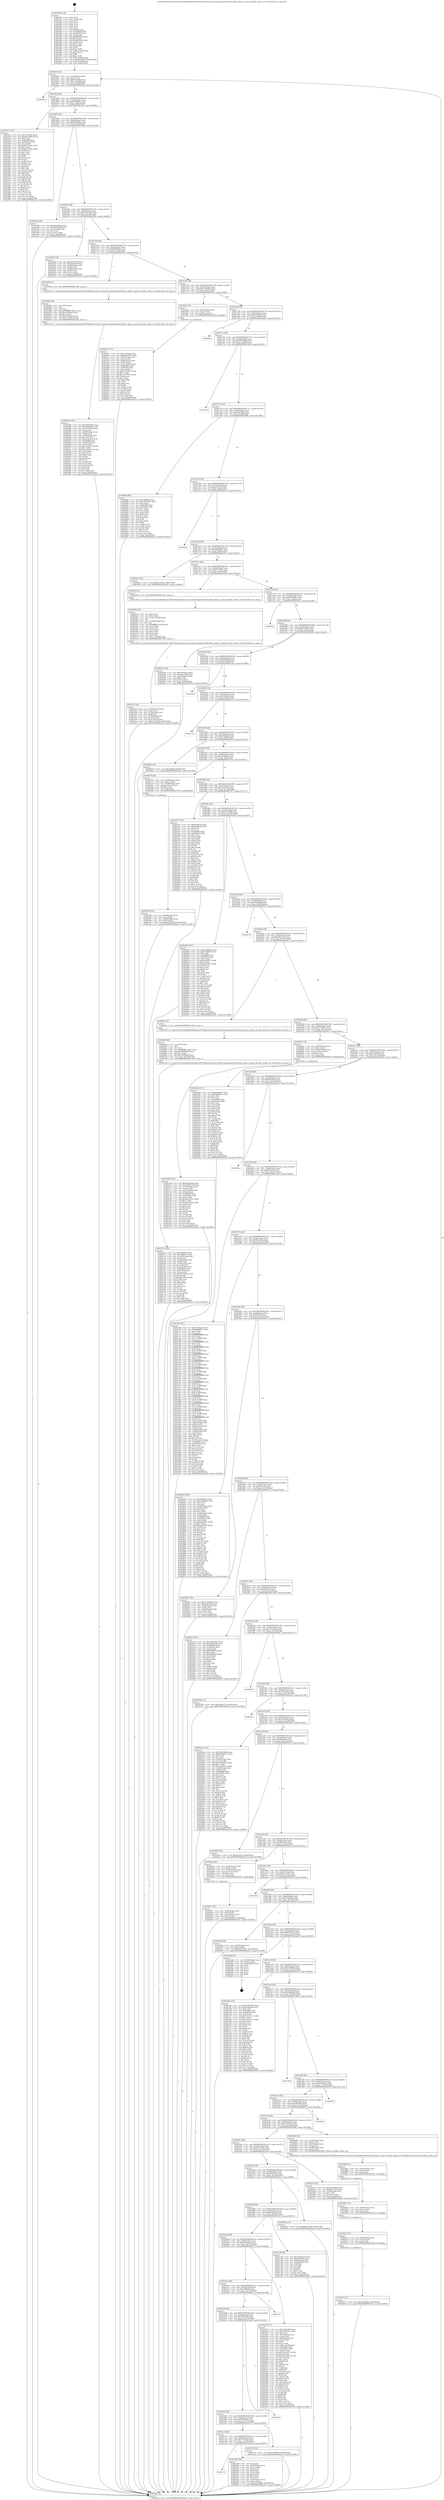 digraph "0x401620" {
  label = "0x401620 (/mnt/c/Users/mathe/Desktop/tcc/POCII/binaries/extr_linuxdriversgpudrmtilcdctilcdc_panel.c_panel_encoder_mode_set_Final-ollvm.out::main(0))"
  labelloc = "t"
  node[shape=record]

  Entry [label="",width=0.3,height=0.3,shape=circle,fillcolor=black,style=filled]
  "0x401694" [label="{
     0x401694 [32]\l
     | [instrs]\l
     &nbsp;&nbsp;0x401694 \<+6\>: mov -0xa0(%rbp),%eax\l
     &nbsp;&nbsp;0x40169a \<+2\>: mov %eax,%ecx\l
     &nbsp;&nbsp;0x40169c \<+6\>: sub $0x803a1408,%ecx\l
     &nbsp;&nbsp;0x4016a2 \<+6\>: mov %eax,-0xb4(%rbp)\l
     &nbsp;&nbsp;0x4016a8 \<+6\>: mov %ecx,-0xb8(%rbp)\l
     &nbsp;&nbsp;0x4016ae \<+6\>: je 00000000004029c6 \<main+0x13a6\>\l
  }"]
  "0x4029c6" [label="{
     0x4029c6\l
  }", style=dashed]
  "0x4016b4" [label="{
     0x4016b4 [28]\l
     | [instrs]\l
     &nbsp;&nbsp;0x4016b4 \<+5\>: jmp 00000000004016b9 \<main+0x99\>\l
     &nbsp;&nbsp;0x4016b9 \<+6\>: mov -0xb4(%rbp),%eax\l
     &nbsp;&nbsp;0x4016bf \<+5\>: sub $0x82d388da,%eax\l
     &nbsp;&nbsp;0x4016c4 \<+6\>: mov %eax,-0xbc(%rbp)\l
     &nbsp;&nbsp;0x4016ca \<+6\>: je 0000000000401f11 \<main+0x8f1\>\l
  }"]
  Exit [label="",width=0.3,height=0.3,shape=circle,fillcolor=black,style=filled,peripheries=2]
  "0x401f11" [label="{
     0x401f11 [147]\l
     | [instrs]\l
     &nbsp;&nbsp;0x401f11 \<+5\>: mov $0x11f7e84a,%eax\l
     &nbsp;&nbsp;0x401f16 \<+5\>: mov $0x92120892,%ecx\l
     &nbsp;&nbsp;0x401f1b \<+2\>: mov $0x1,%dl\l
     &nbsp;&nbsp;0x401f1d \<+7\>: mov 0x405068,%esi\l
     &nbsp;&nbsp;0x401f24 \<+7\>: mov 0x405054,%edi\l
     &nbsp;&nbsp;0x401f2b \<+3\>: mov %esi,%r8d\l
     &nbsp;&nbsp;0x401f2e \<+7\>: add $0xbb7b7ebe,%r8d\l
     &nbsp;&nbsp;0x401f35 \<+4\>: sub $0x1,%r8d\l
     &nbsp;&nbsp;0x401f39 \<+7\>: sub $0xbb7b7ebe,%r8d\l
     &nbsp;&nbsp;0x401f40 \<+4\>: imul %r8d,%esi\l
     &nbsp;&nbsp;0x401f44 \<+3\>: and $0x1,%esi\l
     &nbsp;&nbsp;0x401f47 \<+3\>: cmp $0x0,%esi\l
     &nbsp;&nbsp;0x401f4a \<+4\>: sete %r9b\l
     &nbsp;&nbsp;0x401f4e \<+3\>: cmp $0xa,%edi\l
     &nbsp;&nbsp;0x401f51 \<+4\>: setl %r10b\l
     &nbsp;&nbsp;0x401f55 \<+3\>: mov %r9b,%r11b\l
     &nbsp;&nbsp;0x401f58 \<+4\>: xor $0xff,%r11b\l
     &nbsp;&nbsp;0x401f5c \<+3\>: mov %r10b,%bl\l
     &nbsp;&nbsp;0x401f5f \<+3\>: xor $0xff,%bl\l
     &nbsp;&nbsp;0x401f62 \<+3\>: xor $0x1,%dl\l
     &nbsp;&nbsp;0x401f65 \<+3\>: mov %r11b,%r14b\l
     &nbsp;&nbsp;0x401f68 \<+4\>: and $0xff,%r14b\l
     &nbsp;&nbsp;0x401f6c \<+3\>: and %dl,%r9b\l
     &nbsp;&nbsp;0x401f6f \<+3\>: mov %bl,%r15b\l
     &nbsp;&nbsp;0x401f72 \<+4\>: and $0xff,%r15b\l
     &nbsp;&nbsp;0x401f76 \<+3\>: and %dl,%r10b\l
     &nbsp;&nbsp;0x401f79 \<+3\>: or %r9b,%r14b\l
     &nbsp;&nbsp;0x401f7c \<+3\>: or %r10b,%r15b\l
     &nbsp;&nbsp;0x401f7f \<+3\>: xor %r15b,%r14b\l
     &nbsp;&nbsp;0x401f82 \<+3\>: or %bl,%r11b\l
     &nbsp;&nbsp;0x401f85 \<+4\>: xor $0xff,%r11b\l
     &nbsp;&nbsp;0x401f89 \<+3\>: or $0x1,%dl\l
     &nbsp;&nbsp;0x401f8c \<+3\>: and %dl,%r11b\l
     &nbsp;&nbsp;0x401f8f \<+3\>: or %r11b,%r14b\l
     &nbsp;&nbsp;0x401f92 \<+4\>: test $0x1,%r14b\l
     &nbsp;&nbsp;0x401f96 \<+3\>: cmovne %ecx,%eax\l
     &nbsp;&nbsp;0x401f99 \<+6\>: mov %eax,-0xa0(%rbp)\l
     &nbsp;&nbsp;0x401f9f \<+5\>: jmp 0000000000402cb3 \<main+0x1693\>\l
  }"]
  "0x4016d0" [label="{
     0x4016d0 [28]\l
     | [instrs]\l
     &nbsp;&nbsp;0x4016d0 \<+5\>: jmp 00000000004016d5 \<main+0xb5\>\l
     &nbsp;&nbsp;0x4016d5 \<+6\>: mov -0xb4(%rbp),%eax\l
     &nbsp;&nbsp;0x4016db \<+5\>: sub $0x868d40cd,%eax\l
     &nbsp;&nbsp;0x4016e0 \<+6\>: mov %eax,-0xc0(%rbp)\l
     &nbsp;&nbsp;0x4016e6 \<+6\>: je 0000000000401db6 \<main+0x796\>\l
  }"]
  "0x40291f" [label="{
     0x40291f [15]\l
     | [instrs]\l
     &nbsp;&nbsp;0x40291f \<+10\>: movl $0x37f38d40,-0xa0(%rbp)\l
     &nbsp;&nbsp;0x402929 \<+5\>: jmp 0000000000402cb3 \<main+0x1693\>\l
  }"]
  "0x401db6" [label="{
     0x401db6 [30]\l
     | [instrs]\l
     &nbsp;&nbsp;0x401db6 \<+5\>: mov $0x82d388da,%eax\l
     &nbsp;&nbsp;0x401dbb \<+5\>: mov $0x3f3dab06,%ecx\l
     &nbsp;&nbsp;0x401dc0 \<+3\>: mov -0x31(%rbp),%dl\l
     &nbsp;&nbsp;0x401dc3 \<+3\>: test $0x1,%dl\l
     &nbsp;&nbsp;0x401dc6 \<+3\>: cmovne %ecx,%eax\l
     &nbsp;&nbsp;0x401dc9 \<+6\>: mov %eax,-0xa0(%rbp)\l
     &nbsp;&nbsp;0x401dcf \<+5\>: jmp 0000000000402cb3 \<main+0x1693\>\l
  }"]
  "0x4016ec" [label="{
     0x4016ec [28]\l
     | [instrs]\l
     &nbsp;&nbsp;0x4016ec \<+5\>: jmp 00000000004016f1 \<main+0xd1\>\l
     &nbsp;&nbsp;0x4016f1 \<+6\>: mov -0xb4(%rbp),%eax\l
     &nbsp;&nbsp;0x4016f7 \<+5\>: sub $0x87d273da,%eax\l
     &nbsp;&nbsp;0x4016fc \<+6\>: mov %eax,-0xc4(%rbp)\l
     &nbsp;&nbsp;0x401702 \<+6\>: je 00000000004023b0 \<main+0xd90\>\l
  }"]
  "0x402910" [label="{
     0x402910 [15]\l
     | [instrs]\l
     &nbsp;&nbsp;0x402910 \<+4\>: mov -0x48(%rbp),%rax\l
     &nbsp;&nbsp;0x402914 \<+3\>: mov (%rax),%rax\l
     &nbsp;&nbsp;0x402917 \<+3\>: mov %rax,%rdi\l
     &nbsp;&nbsp;0x40291a \<+5\>: call 0000000000401030 \<free@plt\>\l
     | [calls]\l
     &nbsp;&nbsp;0x401030 \{1\} (unknown)\l
  }"]
  "0x4023b0" [label="{
     0x4023b0 [36]\l
     | [instrs]\l
     &nbsp;&nbsp;0x4023b0 \<+5\>: mov $0x2f5d191d,%eax\l
     &nbsp;&nbsp;0x4023b5 \<+5\>: mov $0xee3afc66,%ecx\l
     &nbsp;&nbsp;0x4023ba \<+4\>: mov -0x58(%rbp),%rdx\l
     &nbsp;&nbsp;0x4023be \<+2\>: mov (%rdx),%esi\l
     &nbsp;&nbsp;0x4023c0 \<+4\>: mov -0x68(%rbp),%rdx\l
     &nbsp;&nbsp;0x4023c4 \<+2\>: cmp (%rdx),%esi\l
     &nbsp;&nbsp;0x4023c6 \<+3\>: cmovl %ecx,%eax\l
     &nbsp;&nbsp;0x4023c9 \<+6\>: mov %eax,-0xa0(%rbp)\l
     &nbsp;&nbsp;0x4023cf \<+5\>: jmp 0000000000402cb3 \<main+0x1693\>\l
  }"]
  "0x401708" [label="{
     0x401708 [28]\l
     | [instrs]\l
     &nbsp;&nbsp;0x401708 \<+5\>: jmp 000000000040170d \<main+0xed\>\l
     &nbsp;&nbsp;0x40170d \<+6\>: mov -0xb4(%rbp),%eax\l
     &nbsp;&nbsp;0x401713 \<+5\>: sub $0x89605d2e,%eax\l
     &nbsp;&nbsp;0x401718 \<+6\>: mov %eax,-0xc8(%rbp)\l
     &nbsp;&nbsp;0x40171e \<+6\>: je 000000000040245d \<main+0xe3d\>\l
  }"]
  "0x402901" [label="{
     0x402901 [15]\l
     | [instrs]\l
     &nbsp;&nbsp;0x402901 \<+4\>: mov -0x60(%rbp),%rax\l
     &nbsp;&nbsp;0x402905 \<+3\>: mov (%rax),%rax\l
     &nbsp;&nbsp;0x402908 \<+3\>: mov %rax,%rdi\l
     &nbsp;&nbsp;0x40290b \<+5\>: call 0000000000401030 \<free@plt\>\l
     | [calls]\l
     &nbsp;&nbsp;0x401030 \{1\} (unknown)\l
  }"]
  "0x40245d" [label="{
     0x40245d [5]\l
     | [instrs]\l
     &nbsp;&nbsp;0x40245d \<+5\>: call 0000000000401160 \<next_i\>\l
     | [calls]\l
     &nbsp;&nbsp;0x401160 \{1\} (/mnt/c/Users/mathe/Desktop/tcc/POCII/binaries/extr_linuxdriversgpudrmtilcdctilcdc_panel.c_panel_encoder_mode_set_Final-ollvm.out::next_i)\l
  }"]
  "0x401724" [label="{
     0x401724 [28]\l
     | [instrs]\l
     &nbsp;&nbsp;0x401724 \<+5\>: jmp 0000000000401729 \<main+0x109\>\l
     &nbsp;&nbsp;0x401729 \<+6\>: mov -0xb4(%rbp),%eax\l
     &nbsp;&nbsp;0x40172f \<+5\>: sub $0x92120892,%eax\l
     &nbsp;&nbsp;0x401734 \<+6\>: mov %eax,-0xcc(%rbp)\l
     &nbsp;&nbsp;0x40173a \<+6\>: je 0000000000401fa4 \<main+0x984\>\l
  }"]
  "0x4028f2" [label="{
     0x4028f2 [15]\l
     | [instrs]\l
     &nbsp;&nbsp;0x4028f2 \<+4\>: mov -0x78(%rbp),%rax\l
     &nbsp;&nbsp;0x4028f6 \<+3\>: mov (%rax),%rax\l
     &nbsp;&nbsp;0x4028f9 \<+3\>: mov %rax,%rdi\l
     &nbsp;&nbsp;0x4028fc \<+5\>: call 0000000000401030 \<free@plt\>\l
     | [calls]\l
     &nbsp;&nbsp;0x401030 \{1\} (unknown)\l
  }"]
  "0x401fa4" [label="{
     0x401fa4 [19]\l
     | [instrs]\l
     &nbsp;&nbsp;0x401fa4 \<+7\>: mov -0x90(%rbp),%rax\l
     &nbsp;&nbsp;0x401fab \<+3\>: mov (%rax),%rax\l
     &nbsp;&nbsp;0x401fae \<+4\>: mov 0x8(%rax),%rdi\l
     &nbsp;&nbsp;0x401fb2 \<+5\>: call 0000000000401060 \<atoi@plt\>\l
     | [calls]\l
     &nbsp;&nbsp;0x401060 \{1\} (unknown)\l
  }"]
  "0x401740" [label="{
     0x401740 [28]\l
     | [instrs]\l
     &nbsp;&nbsp;0x401740 \<+5\>: jmp 0000000000401745 \<main+0x125\>\l
     &nbsp;&nbsp;0x401745 \<+6\>: mov -0xb4(%rbp),%eax\l
     &nbsp;&nbsp;0x40174b \<+5\>: sub $0x9ea480ed,%eax\l
     &nbsp;&nbsp;0x401750 \<+6\>: mov %eax,-0xd0(%rbp)\l
     &nbsp;&nbsp;0x401756 \<+6\>: je 0000000000402b40 \<main+0x1520\>\l
  }"]
  "0x40270e" [label="{
     0x40270e [122]\l
     | [instrs]\l
     &nbsp;&nbsp;0x40270e \<+5\>: mov $0x70fff44b,%ecx\l
     &nbsp;&nbsp;0x402713 \<+5\>: mov $0x29d421a,%edx\l
     &nbsp;&nbsp;0x402718 \<+6\>: mov -0x190(%rbp),%esi\l
     &nbsp;&nbsp;0x40271e \<+3\>: imul %eax,%esi\l
     &nbsp;&nbsp;0x402721 \<+4\>: mov -0x48(%rbp),%rdi\l
     &nbsp;&nbsp;0x402725 \<+3\>: mov (%rdi),%rdi\l
     &nbsp;&nbsp;0x402728 \<+4\>: mov -0x40(%rbp),%r8\l
     &nbsp;&nbsp;0x40272c \<+3\>: movslq (%r8),%r8\l
     &nbsp;&nbsp;0x40272f \<+4\>: mov %esi,(%rdi,%r8,4)\l
     &nbsp;&nbsp;0x402733 \<+7\>: mov 0x405068,%eax\l
     &nbsp;&nbsp;0x40273a \<+7\>: mov 0x405054,%esi\l
     &nbsp;&nbsp;0x402741 \<+3\>: mov %eax,%r9d\l
     &nbsp;&nbsp;0x402744 \<+7\>: add $0x4d07585e,%r9d\l
     &nbsp;&nbsp;0x40274b \<+4\>: sub $0x1,%r9d\l
     &nbsp;&nbsp;0x40274f \<+7\>: sub $0x4d07585e,%r9d\l
     &nbsp;&nbsp;0x402756 \<+4\>: imul %r9d,%eax\l
     &nbsp;&nbsp;0x40275a \<+3\>: and $0x1,%eax\l
     &nbsp;&nbsp;0x40275d \<+3\>: cmp $0x0,%eax\l
     &nbsp;&nbsp;0x402760 \<+4\>: sete %r10b\l
     &nbsp;&nbsp;0x402764 \<+3\>: cmp $0xa,%esi\l
     &nbsp;&nbsp;0x402767 \<+4\>: setl %r11b\l
     &nbsp;&nbsp;0x40276b \<+3\>: mov %r10b,%bl\l
     &nbsp;&nbsp;0x40276e \<+3\>: and %r11b,%bl\l
     &nbsp;&nbsp;0x402771 \<+3\>: xor %r11b,%r10b\l
     &nbsp;&nbsp;0x402774 \<+3\>: or %r10b,%bl\l
     &nbsp;&nbsp;0x402777 \<+3\>: test $0x1,%bl\l
     &nbsp;&nbsp;0x40277a \<+3\>: cmovne %edx,%ecx\l
     &nbsp;&nbsp;0x40277d \<+6\>: mov %ecx,-0xa0(%rbp)\l
     &nbsp;&nbsp;0x402783 \<+5\>: jmp 0000000000402cb3 \<main+0x1693\>\l
  }"]
  "0x402b40" [label="{
     0x402b40\l
  }", style=dashed]
  "0x40175c" [label="{
     0x40175c [28]\l
     | [instrs]\l
     &nbsp;&nbsp;0x40175c \<+5\>: jmp 0000000000401761 \<main+0x141\>\l
     &nbsp;&nbsp;0x401761 \<+6\>: mov -0xb4(%rbp),%eax\l
     &nbsp;&nbsp;0x401767 \<+5\>: sub $0xa47d32b8,%eax\l
     &nbsp;&nbsp;0x40176c \<+6\>: mov %eax,-0xd4(%rbp)\l
     &nbsp;&nbsp;0x401772 \<+6\>: je 0000000000401e5d \<main+0x83d\>\l
  }"]
  "0x4026e6" [label="{
     0x4026e6 [40]\l
     | [instrs]\l
     &nbsp;&nbsp;0x4026e6 \<+5\>: mov $0x2,%ecx\l
     &nbsp;&nbsp;0x4026eb \<+1\>: cltd\l
     &nbsp;&nbsp;0x4026ec \<+2\>: idiv %ecx\l
     &nbsp;&nbsp;0x4026ee \<+6\>: imul $0xfffffffe,%edx,%ecx\l
     &nbsp;&nbsp;0x4026f4 \<+6\>: sub $0x92b9bbbd,%ecx\l
     &nbsp;&nbsp;0x4026fa \<+3\>: add $0x1,%ecx\l
     &nbsp;&nbsp;0x4026fd \<+6\>: add $0x92b9bbbd,%ecx\l
     &nbsp;&nbsp;0x402703 \<+6\>: mov %ecx,-0x190(%rbp)\l
     &nbsp;&nbsp;0x402709 \<+5\>: call 0000000000401160 \<next_i\>\l
     | [calls]\l
     &nbsp;&nbsp;0x401160 \{1\} (/mnt/c/Users/mathe/Desktop/tcc/POCII/binaries/extr_linuxdriversgpudrmtilcdctilcdc_panel.c_panel_encoder_mode_set_Final-ollvm.out::next_i)\l
  }"]
  "0x401e5d" [label="{
     0x401e5d\l
  }", style=dashed]
  "0x401778" [label="{
     0x401778 [28]\l
     | [instrs]\l
     &nbsp;&nbsp;0x401778 \<+5\>: jmp 000000000040177d \<main+0x15d\>\l
     &nbsp;&nbsp;0x40177d \<+6\>: mov -0xb4(%rbp),%eax\l
     &nbsp;&nbsp;0x401783 \<+5\>: sub $0xa8d47df8,%eax\l
     &nbsp;&nbsp;0x401788 \<+6\>: mov %eax,-0xd8(%rbp)\l
     &nbsp;&nbsp;0x40178e \<+6\>: je 000000000040268b \<main+0x106b\>\l
  }"]
  "0x402647" [label="{
     0x402647 [32]\l
     | [instrs]\l
     &nbsp;&nbsp;0x402647 \<+4\>: mov -0x48(%rbp),%rdi\l
     &nbsp;&nbsp;0x40264b \<+3\>: mov %rax,(%rdi)\l
     &nbsp;&nbsp;0x40264e \<+4\>: mov -0x40(%rbp),%rax\l
     &nbsp;&nbsp;0x402652 \<+6\>: movl $0x0,(%rax)\l
     &nbsp;&nbsp;0x402658 \<+10\>: movl $0xc8ef49,-0xa0(%rbp)\l
     &nbsp;&nbsp;0x402662 \<+5\>: jmp 0000000000402cb3 \<main+0x1693\>\l
  }"]
  "0x40268b" [label="{
     0x40268b [86]\l
     | [instrs]\l
     &nbsp;&nbsp;0x40268b \<+5\>: mov $0x70fff44b,%eax\l
     &nbsp;&nbsp;0x402690 \<+5\>: mov $0xe46a5791,%ecx\l
     &nbsp;&nbsp;0x402695 \<+2\>: xor %edx,%edx\l
     &nbsp;&nbsp;0x402697 \<+7\>: mov 0x405068,%esi\l
     &nbsp;&nbsp;0x40269e \<+7\>: mov 0x405054,%edi\l
     &nbsp;&nbsp;0x4026a5 \<+3\>: sub $0x1,%edx\l
     &nbsp;&nbsp;0x4026a8 \<+3\>: mov %esi,%r8d\l
     &nbsp;&nbsp;0x4026ab \<+3\>: add %edx,%r8d\l
     &nbsp;&nbsp;0x4026ae \<+4\>: imul %r8d,%esi\l
     &nbsp;&nbsp;0x4026b2 \<+3\>: and $0x1,%esi\l
     &nbsp;&nbsp;0x4026b5 \<+3\>: cmp $0x0,%esi\l
     &nbsp;&nbsp;0x4026b8 \<+4\>: sete %r9b\l
     &nbsp;&nbsp;0x4026bc \<+3\>: cmp $0xa,%edi\l
     &nbsp;&nbsp;0x4026bf \<+4\>: setl %r10b\l
     &nbsp;&nbsp;0x4026c3 \<+3\>: mov %r9b,%r11b\l
     &nbsp;&nbsp;0x4026c6 \<+3\>: and %r10b,%r11b\l
     &nbsp;&nbsp;0x4026c9 \<+3\>: xor %r10b,%r9b\l
     &nbsp;&nbsp;0x4026cc \<+3\>: or %r9b,%r11b\l
     &nbsp;&nbsp;0x4026cf \<+4\>: test $0x1,%r11b\l
     &nbsp;&nbsp;0x4026d3 \<+3\>: cmovne %ecx,%eax\l
     &nbsp;&nbsp;0x4026d6 \<+6\>: mov %eax,-0xa0(%rbp)\l
     &nbsp;&nbsp;0x4026dc \<+5\>: jmp 0000000000402cb3 \<main+0x1693\>\l
  }"]
  "0x401794" [label="{
     0x401794 [28]\l
     | [instrs]\l
     &nbsp;&nbsp;0x401794 \<+5\>: jmp 0000000000401799 \<main+0x179\>\l
     &nbsp;&nbsp;0x401799 \<+6\>: mov -0xb4(%rbp),%eax\l
     &nbsp;&nbsp;0x40179f \<+5\>: sub $0xaa37d7f3,%eax\l
     &nbsp;&nbsp;0x4017a4 \<+6\>: mov %eax,-0xdc(%rbp)\l
     &nbsp;&nbsp;0x4017aa \<+6\>: je 0000000000402a5e \<main+0x143e\>\l
  }"]
  "0x40248a" [label="{
     0x40248a [122]\l
     | [instrs]\l
     &nbsp;&nbsp;0x40248a \<+5\>: mov $0xb94e69d7,%ecx\l
     &nbsp;&nbsp;0x40248f \<+5\>: mov $0x2d6fad46,%edx\l
     &nbsp;&nbsp;0x402494 \<+6\>: mov -0x18c(%rbp),%esi\l
     &nbsp;&nbsp;0x40249a \<+3\>: imul %eax,%esi\l
     &nbsp;&nbsp;0x40249d \<+4\>: mov -0x60(%rbp),%rdi\l
     &nbsp;&nbsp;0x4024a1 \<+3\>: mov (%rdi),%rdi\l
     &nbsp;&nbsp;0x4024a4 \<+4\>: mov -0x58(%rbp),%r8\l
     &nbsp;&nbsp;0x4024a8 \<+3\>: movslq (%r8),%r8\l
     &nbsp;&nbsp;0x4024ab \<+4\>: mov %esi,(%rdi,%r8,4)\l
     &nbsp;&nbsp;0x4024af \<+7\>: mov 0x405068,%eax\l
     &nbsp;&nbsp;0x4024b6 \<+7\>: mov 0x405054,%esi\l
     &nbsp;&nbsp;0x4024bd \<+3\>: mov %eax,%r9d\l
     &nbsp;&nbsp;0x4024c0 \<+7\>: sub $0x1e0b0118,%r9d\l
     &nbsp;&nbsp;0x4024c7 \<+4\>: sub $0x1,%r9d\l
     &nbsp;&nbsp;0x4024cb \<+7\>: add $0x1e0b0118,%r9d\l
     &nbsp;&nbsp;0x4024d2 \<+4\>: imul %r9d,%eax\l
     &nbsp;&nbsp;0x4024d6 \<+3\>: and $0x1,%eax\l
     &nbsp;&nbsp;0x4024d9 \<+3\>: cmp $0x0,%eax\l
     &nbsp;&nbsp;0x4024dc \<+4\>: sete %r10b\l
     &nbsp;&nbsp;0x4024e0 \<+3\>: cmp $0xa,%esi\l
     &nbsp;&nbsp;0x4024e3 \<+4\>: setl %r11b\l
     &nbsp;&nbsp;0x4024e7 \<+3\>: mov %r10b,%bl\l
     &nbsp;&nbsp;0x4024ea \<+3\>: and %r11b,%bl\l
     &nbsp;&nbsp;0x4024ed \<+3\>: xor %r11b,%r10b\l
     &nbsp;&nbsp;0x4024f0 \<+3\>: or %r10b,%bl\l
     &nbsp;&nbsp;0x4024f3 \<+3\>: test $0x1,%bl\l
     &nbsp;&nbsp;0x4024f6 \<+3\>: cmovne %edx,%ecx\l
     &nbsp;&nbsp;0x4024f9 \<+6\>: mov %ecx,-0xa0(%rbp)\l
     &nbsp;&nbsp;0x4024ff \<+5\>: jmp 0000000000402cb3 \<main+0x1693\>\l
  }"]
  "0x402a5e" [label="{
     0x402a5e\l
  }", style=dashed]
  "0x4017b0" [label="{
     0x4017b0 [28]\l
     | [instrs]\l
     &nbsp;&nbsp;0x4017b0 \<+5\>: jmp 00000000004017b5 \<main+0x195\>\l
     &nbsp;&nbsp;0x4017b5 \<+6\>: mov -0xb4(%rbp),%eax\l
     &nbsp;&nbsp;0x4017bb \<+5\>: sub $0xab83b8d7,%eax\l
     &nbsp;&nbsp;0x4017c0 \<+6\>: mov %eax,-0xe0(%rbp)\l
     &nbsp;&nbsp;0x4017c6 \<+6\>: je 000000000040202c \<main+0xa0c\>\l
  }"]
  "0x402462" [label="{
     0x402462 [40]\l
     | [instrs]\l
     &nbsp;&nbsp;0x402462 \<+5\>: mov $0x2,%ecx\l
     &nbsp;&nbsp;0x402467 \<+1\>: cltd\l
     &nbsp;&nbsp;0x402468 \<+2\>: idiv %ecx\l
     &nbsp;&nbsp;0x40246a \<+6\>: imul $0xfffffffe,%edx,%ecx\l
     &nbsp;&nbsp;0x402470 \<+6\>: sub $0xa1fa58a3,%ecx\l
     &nbsp;&nbsp;0x402476 \<+3\>: add $0x1,%ecx\l
     &nbsp;&nbsp;0x402479 \<+6\>: add $0xa1fa58a3,%ecx\l
     &nbsp;&nbsp;0x40247f \<+6\>: mov %ecx,-0x18c(%rbp)\l
     &nbsp;&nbsp;0x402485 \<+5\>: call 0000000000401160 \<next_i\>\l
     | [calls]\l
     &nbsp;&nbsp;0x401160 \{1\} (/mnt/c/Users/mathe/Desktop/tcc/POCII/binaries/extr_linuxdriversgpudrmtilcdctilcdc_panel.c_panel_encoder_mode_set_Final-ollvm.out::next_i)\l
  }"]
  "0x40202c" [label="{
     0x40202c [15]\l
     | [instrs]\l
     &nbsp;&nbsp;0x40202c \<+10\>: movl $0xbae106e0,-0xa0(%rbp)\l
     &nbsp;&nbsp;0x402036 \<+5\>: jmp 0000000000402cb3 \<main+0x1693\>\l
  }"]
  "0x4017cc" [label="{
     0x4017cc [28]\l
     | [instrs]\l
     &nbsp;&nbsp;0x4017cc \<+5\>: jmp 00000000004017d1 \<main+0x1b1\>\l
     &nbsp;&nbsp;0x4017d1 \<+6\>: mov -0xb4(%rbp),%eax\l
     &nbsp;&nbsp;0x4017d7 \<+5\>: sub $0xb0112f12,%eax\l
     &nbsp;&nbsp;0x4017dc \<+6\>: mov %eax,-0xe4(%rbp)\l
     &nbsp;&nbsp;0x4017e2 \<+6\>: je 00000000004022e6 \<main+0xcc6\>\l
  }"]
  "0x402390" [label="{
     0x402390 [32]\l
     | [instrs]\l
     &nbsp;&nbsp;0x402390 \<+4\>: mov -0x60(%rbp),%rdi\l
     &nbsp;&nbsp;0x402394 \<+3\>: mov %rax,(%rdi)\l
     &nbsp;&nbsp;0x402397 \<+4\>: mov -0x58(%rbp),%rax\l
     &nbsp;&nbsp;0x40239b \<+6\>: movl $0x0,(%rax)\l
     &nbsp;&nbsp;0x4023a1 \<+10\>: movl $0x87d273da,-0xa0(%rbp)\l
     &nbsp;&nbsp;0x4023ab \<+5\>: jmp 0000000000402cb3 \<main+0x1693\>\l
  }"]
  "0x4022e6" [label="{
     0x4022e6 [5]\l
     | [instrs]\l
     &nbsp;&nbsp;0x4022e6 \<+5\>: call 0000000000401160 \<next_i\>\l
     | [calls]\l
     &nbsp;&nbsp;0x401160 \{1\} (/mnt/c/Users/mathe/Desktop/tcc/POCII/binaries/extr_linuxdriversgpudrmtilcdctilcdc_panel.c_panel_encoder_mode_set_Final-ollvm.out::next_i)\l
  }"]
  "0x4017e8" [label="{
     0x4017e8 [28]\l
     | [instrs]\l
     &nbsp;&nbsp;0x4017e8 \<+5\>: jmp 00000000004017ed \<main+0x1cd\>\l
     &nbsp;&nbsp;0x4017ed \<+6\>: mov -0xb4(%rbp),%eax\l
     &nbsp;&nbsp;0x4017f3 \<+5\>: sub $0xb94e69d7,%eax\l
     &nbsp;&nbsp;0x4017f8 \<+6\>: mov %eax,-0xe8(%rbp)\l
     &nbsp;&nbsp;0x4017fe \<+6\>: je 0000000000402ba2 \<main+0x1582\>\l
  }"]
  "0x401c2c" [label="{
     0x401c2c\l
  }", style=dashed]
  "0x402ba2" [label="{
     0x402ba2\l
  }", style=dashed]
  "0x401804" [label="{
     0x401804 [28]\l
     | [instrs]\l
     &nbsp;&nbsp;0x401804 \<+5\>: jmp 0000000000401809 \<main+0x1e9\>\l
     &nbsp;&nbsp;0x401809 \<+6\>: mov -0xb4(%rbp),%eax\l
     &nbsp;&nbsp;0x40180f \<+5\>: sub $0xbae106e0,%eax\l
     &nbsp;&nbsp;0x401814 \<+6\>: mov %eax,-0xec(%rbp)\l
     &nbsp;&nbsp;0x40181a \<+6\>: je 000000000040203b \<main+0xa1b\>\l
  }"]
  "0x402349" [label="{
     0x402349 [42]\l
     | [instrs]\l
     &nbsp;&nbsp;0x402349 \<+2\>: xor %eax,%eax\l
     &nbsp;&nbsp;0x40234b \<+4\>: mov -0x70(%rbp),%rcx\l
     &nbsp;&nbsp;0x40234f \<+2\>: mov (%rcx),%edx\l
     &nbsp;&nbsp;0x402351 \<+2\>: mov %eax,%esi\l
     &nbsp;&nbsp;0x402353 \<+2\>: sub %edx,%esi\l
     &nbsp;&nbsp;0x402355 \<+2\>: mov %eax,%edx\l
     &nbsp;&nbsp;0x402357 \<+3\>: sub $0x1,%edx\l
     &nbsp;&nbsp;0x40235a \<+2\>: add %edx,%esi\l
     &nbsp;&nbsp;0x40235c \<+2\>: sub %esi,%eax\l
     &nbsp;&nbsp;0x40235e \<+4\>: mov -0x70(%rbp),%rcx\l
     &nbsp;&nbsp;0x402362 \<+2\>: mov %eax,(%rcx)\l
     &nbsp;&nbsp;0x402364 \<+10\>: movl $0x3c976866,-0xa0(%rbp)\l
     &nbsp;&nbsp;0x40236e \<+5\>: jmp 0000000000402cb3 \<main+0x1693\>\l
  }"]
  "0x40203b" [label="{
     0x40203b [30]\l
     | [instrs]\l
     &nbsp;&nbsp;0x40203b \<+5\>: mov $0xf1653de5,%eax\l
     &nbsp;&nbsp;0x402040 \<+5\>: mov $0xcdecb298,%ecx\l
     &nbsp;&nbsp;0x402045 \<+3\>: mov -0x30(%rbp),%edx\l
     &nbsp;&nbsp;0x402048 \<+3\>: cmp $0x0,%edx\l
     &nbsp;&nbsp;0x40204b \<+3\>: cmove %ecx,%eax\l
     &nbsp;&nbsp;0x40204e \<+6\>: mov %eax,-0xa0(%rbp)\l
     &nbsp;&nbsp;0x402054 \<+5\>: jmp 0000000000402cb3 \<main+0x1693\>\l
  }"]
  "0x401820" [label="{
     0x401820 [28]\l
     | [instrs]\l
     &nbsp;&nbsp;0x401820 \<+5\>: jmp 0000000000401825 \<main+0x205\>\l
     &nbsp;&nbsp;0x401825 \<+6\>: mov -0xb4(%rbp),%eax\l
     &nbsp;&nbsp;0x40182b \<+5\>: sub $0xbaf5bad8,%eax\l
     &nbsp;&nbsp;0x401830 \<+6\>: mov %eax,-0xf0(%rbp)\l
     &nbsp;&nbsp;0x401836 \<+6\>: je 0000000000402ca4 \<main+0x1684\>\l
  }"]
  "0x40231f" [label="{
     0x40231f [42]\l
     | [instrs]\l
     &nbsp;&nbsp;0x40231f \<+6\>: mov -0x188(%rbp),%ecx\l
     &nbsp;&nbsp;0x402325 \<+3\>: imul %eax,%ecx\l
     &nbsp;&nbsp;0x402328 \<+4\>: mov -0x78(%rbp),%r8\l
     &nbsp;&nbsp;0x40232c \<+3\>: mov (%r8),%r8\l
     &nbsp;&nbsp;0x40232f \<+4\>: mov -0x70(%rbp),%r9\l
     &nbsp;&nbsp;0x402333 \<+3\>: movslq (%r9),%r9\l
     &nbsp;&nbsp;0x402336 \<+4\>: mov %ecx,(%r8,%r9,4)\l
     &nbsp;&nbsp;0x40233a \<+10\>: movl $0x7c752e4f,-0xa0(%rbp)\l
     &nbsp;&nbsp;0x402344 \<+5\>: jmp 0000000000402cb3 \<main+0x1693\>\l
  }"]
  "0x402ca4" [label="{
     0x402ca4\l
  }", style=dashed]
  "0x40183c" [label="{
     0x40183c [28]\l
     | [instrs]\l
     &nbsp;&nbsp;0x40183c \<+5\>: jmp 0000000000401841 \<main+0x221\>\l
     &nbsp;&nbsp;0x401841 \<+6\>: mov -0xb4(%rbp),%eax\l
     &nbsp;&nbsp;0x401847 \<+5\>: sub $0xbc6f4cfe,%eax\l
     &nbsp;&nbsp;0x40184c \<+6\>: mov %eax,-0xf4(%rbp)\l
     &nbsp;&nbsp;0x401852 \<+6\>: je 0000000000402c7a \<main+0x165a\>\l
  }"]
  "0x4022eb" [label="{
     0x4022eb [52]\l
     | [instrs]\l
     &nbsp;&nbsp;0x4022eb \<+2\>: xor %ecx,%ecx\l
     &nbsp;&nbsp;0x4022ed \<+5\>: mov $0x2,%edx\l
     &nbsp;&nbsp;0x4022f2 \<+6\>: mov %edx,-0x184(%rbp)\l
     &nbsp;&nbsp;0x4022f8 \<+1\>: cltd\l
     &nbsp;&nbsp;0x4022f9 \<+6\>: mov -0x184(%rbp),%esi\l
     &nbsp;&nbsp;0x4022ff \<+2\>: idiv %esi\l
     &nbsp;&nbsp;0x402301 \<+6\>: imul $0xfffffffe,%edx,%edx\l
     &nbsp;&nbsp;0x402307 \<+2\>: mov %ecx,%edi\l
     &nbsp;&nbsp;0x402309 \<+2\>: sub %edx,%edi\l
     &nbsp;&nbsp;0x40230b \<+2\>: mov %ecx,%edx\l
     &nbsp;&nbsp;0x40230d \<+3\>: sub $0x1,%edx\l
     &nbsp;&nbsp;0x402310 \<+2\>: add %edx,%edi\l
     &nbsp;&nbsp;0x402312 \<+2\>: sub %edi,%ecx\l
     &nbsp;&nbsp;0x402314 \<+6\>: mov %ecx,-0x188(%rbp)\l
     &nbsp;&nbsp;0x40231a \<+5\>: call 0000000000401160 \<next_i\>\l
     | [calls]\l
     &nbsp;&nbsp;0x401160 \{1\} (/mnt/c/Users/mathe/Desktop/tcc/POCII/binaries/extr_linuxdriversgpudrmtilcdctilcdc_panel.c_panel_encoder_mode_set_Final-ollvm.out::next_i)\l
  }"]
  "0x402c7a" [label="{
     0x402c7a\l
  }", style=dashed]
  "0x401858" [label="{
     0x401858 [28]\l
     | [instrs]\l
     &nbsp;&nbsp;0x401858 \<+5\>: jmp 000000000040185d \<main+0x23d\>\l
     &nbsp;&nbsp;0x40185d \<+6\>: mov -0xb4(%rbp),%eax\l
     &nbsp;&nbsp;0x401863 \<+5\>: sub $0xc02d5a8e,%eax\l
     &nbsp;&nbsp;0x401868 \<+6\>: mov %eax,-0xf8(%rbp)\l
     &nbsp;&nbsp;0x40186e \<+6\>: je 00000000004028c9 \<main+0x12a9\>\l
  }"]
  "0x401c10" [label="{
     0x401c10 [28]\l
     | [instrs]\l
     &nbsp;&nbsp;0x401c10 \<+5\>: jmp 0000000000401c15 \<main+0x5f5\>\l
     &nbsp;&nbsp;0x401c15 \<+6\>: mov -0xb4(%rbp),%eax\l
     &nbsp;&nbsp;0x401c1b \<+5\>: sub $0x7c752e4f,%eax\l
     &nbsp;&nbsp;0x401c20 \<+6\>: mov %eax,-0x180(%rbp)\l
     &nbsp;&nbsp;0x401c26 \<+6\>: je 0000000000402349 \<main+0xd29\>\l
  }"]
  "0x4028c9" [label="{
     0x4028c9 [15]\l
     | [instrs]\l
     &nbsp;&nbsp;0x4028c9 \<+10\>: movl $0xc8ef49,-0xa0(%rbp)\l
     &nbsp;&nbsp;0x4028d3 \<+5\>: jmp 0000000000402cb3 \<main+0x1693\>\l
  }"]
  "0x401874" [label="{
     0x401874 [28]\l
     | [instrs]\l
     &nbsp;&nbsp;0x401874 \<+5\>: jmp 0000000000401879 \<main+0x259\>\l
     &nbsp;&nbsp;0x401879 \<+6\>: mov -0xb4(%rbp),%eax\l
     &nbsp;&nbsp;0x40187f \<+5\>: sub $0xc5d398aa,%eax\l
     &nbsp;&nbsp;0x401884 \<+6\>: mov %eax,-0xfc(%rbp)\l
     &nbsp;&nbsp;0x40188a \<+6\>: je 0000000000402373 \<main+0xd53\>\l
  }"]
  "0x40217b" [label="{
     0x40217b [15]\l
     | [instrs]\l
     &nbsp;&nbsp;0x40217b \<+10\>: movl $0x3c976866,-0xa0(%rbp)\l
     &nbsp;&nbsp;0x402185 \<+5\>: jmp 0000000000402cb3 \<main+0x1693\>\l
  }"]
  "0x402373" [label="{
     0x402373 [29]\l
     | [instrs]\l
     &nbsp;&nbsp;0x402373 \<+4\>: mov -0x68(%rbp),%rax\l
     &nbsp;&nbsp;0x402377 \<+6\>: movl $0x1,(%rax)\l
     &nbsp;&nbsp;0x40237d \<+4\>: mov -0x68(%rbp),%rax\l
     &nbsp;&nbsp;0x402381 \<+3\>: movslq (%rax),%rax\l
     &nbsp;&nbsp;0x402384 \<+4\>: shl $0x2,%rax\l
     &nbsp;&nbsp;0x402388 \<+3\>: mov %rax,%rdi\l
     &nbsp;&nbsp;0x40238b \<+5\>: call 0000000000401050 \<malloc@plt\>\l
     | [calls]\l
     &nbsp;&nbsp;0x401050 \{1\} (unknown)\l
  }"]
  "0x401890" [label="{
     0x401890 [28]\l
     | [instrs]\l
     &nbsp;&nbsp;0x401890 \<+5\>: jmp 0000000000401895 \<main+0x275\>\l
     &nbsp;&nbsp;0x401895 \<+6\>: mov -0xb4(%rbp),%eax\l
     &nbsp;&nbsp;0x40189b \<+5\>: sub $0xcca8275e,%eax\l
     &nbsp;&nbsp;0x4018a0 \<+6\>: mov %eax,-0x100(%rbp)\l
     &nbsp;&nbsp;0x4018a6 \<+6\>: je 0000000000402797 \<main+0x1177\>\l
  }"]
  "0x401bf4" [label="{
     0x401bf4 [28]\l
     | [instrs]\l
     &nbsp;&nbsp;0x401bf4 \<+5\>: jmp 0000000000401bf9 \<main+0x5d9\>\l
     &nbsp;&nbsp;0x401bf9 \<+6\>: mov -0xb4(%rbp),%eax\l
     &nbsp;&nbsp;0x401bff \<+5\>: sub $0x76086156,%eax\l
     &nbsp;&nbsp;0x401c04 \<+6\>: mov %eax,-0x17c(%rbp)\l
     &nbsp;&nbsp;0x401c0a \<+6\>: je 000000000040217b \<main+0xb5b\>\l
  }"]
  "0x402797" [label="{
     0x402797 [137]\l
     | [instrs]\l
     &nbsp;&nbsp;0x402797 \<+5\>: mov $0xbc6f4cfe,%eax\l
     &nbsp;&nbsp;0x40279c \<+5\>: mov $0xf5ae0c0e,%ecx\l
     &nbsp;&nbsp;0x4027a1 \<+2\>: mov $0x1,%dl\l
     &nbsp;&nbsp;0x4027a3 \<+2\>: xor %esi,%esi\l
     &nbsp;&nbsp;0x4027a5 \<+7\>: mov 0x405068,%edi\l
     &nbsp;&nbsp;0x4027ac \<+8\>: mov 0x405054,%r8d\l
     &nbsp;&nbsp;0x4027b4 \<+3\>: sub $0x1,%esi\l
     &nbsp;&nbsp;0x4027b7 \<+3\>: mov %edi,%r9d\l
     &nbsp;&nbsp;0x4027ba \<+3\>: add %esi,%r9d\l
     &nbsp;&nbsp;0x4027bd \<+4\>: imul %r9d,%edi\l
     &nbsp;&nbsp;0x4027c1 \<+3\>: and $0x1,%edi\l
     &nbsp;&nbsp;0x4027c4 \<+3\>: cmp $0x0,%edi\l
     &nbsp;&nbsp;0x4027c7 \<+4\>: sete %r10b\l
     &nbsp;&nbsp;0x4027cb \<+4\>: cmp $0xa,%r8d\l
     &nbsp;&nbsp;0x4027cf \<+4\>: setl %r11b\l
     &nbsp;&nbsp;0x4027d3 \<+3\>: mov %r10b,%bl\l
     &nbsp;&nbsp;0x4027d6 \<+3\>: xor $0xff,%bl\l
     &nbsp;&nbsp;0x4027d9 \<+3\>: mov %r11b,%r14b\l
     &nbsp;&nbsp;0x4027dc \<+4\>: xor $0xff,%r14b\l
     &nbsp;&nbsp;0x4027e0 \<+3\>: xor $0x1,%dl\l
     &nbsp;&nbsp;0x4027e3 \<+3\>: mov %bl,%r15b\l
     &nbsp;&nbsp;0x4027e6 \<+4\>: and $0xff,%r15b\l
     &nbsp;&nbsp;0x4027ea \<+3\>: and %dl,%r10b\l
     &nbsp;&nbsp;0x4027ed \<+3\>: mov %r14b,%r12b\l
     &nbsp;&nbsp;0x4027f0 \<+4\>: and $0xff,%r12b\l
     &nbsp;&nbsp;0x4027f4 \<+3\>: and %dl,%r11b\l
     &nbsp;&nbsp;0x4027f7 \<+3\>: or %r10b,%r15b\l
     &nbsp;&nbsp;0x4027fa \<+3\>: or %r11b,%r12b\l
     &nbsp;&nbsp;0x4027fd \<+3\>: xor %r12b,%r15b\l
     &nbsp;&nbsp;0x402800 \<+3\>: or %r14b,%bl\l
     &nbsp;&nbsp;0x402803 \<+3\>: xor $0xff,%bl\l
     &nbsp;&nbsp;0x402806 \<+3\>: or $0x1,%dl\l
     &nbsp;&nbsp;0x402809 \<+2\>: and %dl,%bl\l
     &nbsp;&nbsp;0x40280b \<+3\>: or %bl,%r15b\l
     &nbsp;&nbsp;0x40280e \<+4\>: test $0x1,%r15b\l
     &nbsp;&nbsp;0x402812 \<+3\>: cmovne %ecx,%eax\l
     &nbsp;&nbsp;0x402815 \<+6\>: mov %eax,-0xa0(%rbp)\l
     &nbsp;&nbsp;0x40281b \<+5\>: jmp 0000000000402cb3 \<main+0x1693\>\l
  }"]
  "0x4018ac" [label="{
     0x4018ac [28]\l
     | [instrs]\l
     &nbsp;&nbsp;0x4018ac \<+5\>: jmp 00000000004018b1 \<main+0x291\>\l
     &nbsp;&nbsp;0x4018b1 \<+6\>: mov -0xb4(%rbp),%eax\l
     &nbsp;&nbsp;0x4018b7 \<+5\>: sub $0xcdecb298,%eax\l
     &nbsp;&nbsp;0x4018bc \<+6\>: mov %eax,-0x104(%rbp)\l
     &nbsp;&nbsp;0x4018c2 \<+6\>: je 0000000000402059 \<main+0xa39\>\l
  }"]
  "0x402ae6" [label="{
     0x402ae6\l
  }", style=dashed]
  "0x402059" [label="{
     0x402059 [147]\l
     | [instrs]\l
     &nbsp;&nbsp;0x402059 \<+5\>: mov $0x9ea480ed,%eax\l
     &nbsp;&nbsp;0x40205e \<+5\>: mov $0xe51f28bc,%ecx\l
     &nbsp;&nbsp;0x402063 \<+2\>: mov $0x1,%dl\l
     &nbsp;&nbsp;0x402065 \<+7\>: mov 0x405068,%esi\l
     &nbsp;&nbsp;0x40206c \<+7\>: mov 0x405054,%edi\l
     &nbsp;&nbsp;0x402073 \<+3\>: mov %esi,%r8d\l
     &nbsp;&nbsp;0x402076 \<+7\>: sub $0x94e5f337,%r8d\l
     &nbsp;&nbsp;0x40207d \<+4\>: sub $0x1,%r8d\l
     &nbsp;&nbsp;0x402081 \<+7\>: add $0x94e5f337,%r8d\l
     &nbsp;&nbsp;0x402088 \<+4\>: imul %r8d,%esi\l
     &nbsp;&nbsp;0x40208c \<+3\>: and $0x1,%esi\l
     &nbsp;&nbsp;0x40208f \<+3\>: cmp $0x0,%esi\l
     &nbsp;&nbsp;0x402092 \<+4\>: sete %r9b\l
     &nbsp;&nbsp;0x402096 \<+3\>: cmp $0xa,%edi\l
     &nbsp;&nbsp;0x402099 \<+4\>: setl %r10b\l
     &nbsp;&nbsp;0x40209d \<+3\>: mov %r9b,%r11b\l
     &nbsp;&nbsp;0x4020a0 \<+4\>: xor $0xff,%r11b\l
     &nbsp;&nbsp;0x4020a4 \<+3\>: mov %r10b,%bl\l
     &nbsp;&nbsp;0x4020a7 \<+3\>: xor $0xff,%bl\l
     &nbsp;&nbsp;0x4020aa \<+3\>: xor $0x1,%dl\l
     &nbsp;&nbsp;0x4020ad \<+3\>: mov %r11b,%r14b\l
     &nbsp;&nbsp;0x4020b0 \<+4\>: and $0xff,%r14b\l
     &nbsp;&nbsp;0x4020b4 \<+3\>: and %dl,%r9b\l
     &nbsp;&nbsp;0x4020b7 \<+3\>: mov %bl,%r15b\l
     &nbsp;&nbsp;0x4020ba \<+4\>: and $0xff,%r15b\l
     &nbsp;&nbsp;0x4020be \<+3\>: and %dl,%r10b\l
     &nbsp;&nbsp;0x4020c1 \<+3\>: or %r9b,%r14b\l
     &nbsp;&nbsp;0x4020c4 \<+3\>: or %r10b,%r15b\l
     &nbsp;&nbsp;0x4020c7 \<+3\>: xor %r15b,%r14b\l
     &nbsp;&nbsp;0x4020ca \<+3\>: or %bl,%r11b\l
     &nbsp;&nbsp;0x4020cd \<+4\>: xor $0xff,%r11b\l
     &nbsp;&nbsp;0x4020d1 \<+3\>: or $0x1,%dl\l
     &nbsp;&nbsp;0x4020d4 \<+3\>: and %dl,%r11b\l
     &nbsp;&nbsp;0x4020d7 \<+3\>: or %r11b,%r14b\l
     &nbsp;&nbsp;0x4020da \<+4\>: test $0x1,%r14b\l
     &nbsp;&nbsp;0x4020de \<+3\>: cmovne %ecx,%eax\l
     &nbsp;&nbsp;0x4020e1 \<+6\>: mov %eax,-0xa0(%rbp)\l
     &nbsp;&nbsp;0x4020e7 \<+5\>: jmp 0000000000402cb3 \<main+0x1693\>\l
  }"]
  "0x4018c8" [label="{
     0x4018c8 [28]\l
     | [instrs]\l
     &nbsp;&nbsp;0x4018c8 \<+5\>: jmp 00000000004018cd \<main+0x2ad\>\l
     &nbsp;&nbsp;0x4018cd \<+6\>: mov -0xb4(%rbp),%eax\l
     &nbsp;&nbsp;0x4018d3 \<+5\>: sub $0xd160a892,%eax\l
     &nbsp;&nbsp;0x4018d8 \<+6\>: mov %eax,-0x108(%rbp)\l
     &nbsp;&nbsp;0x4018de \<+6\>: je 0000000000402b7d \<main+0x155d\>\l
  }"]
  "0x401bd8" [label="{
     0x401bd8 [28]\l
     | [instrs]\l
     &nbsp;&nbsp;0x401bd8 \<+5\>: jmp 0000000000401bdd \<main+0x5bd\>\l
     &nbsp;&nbsp;0x401bdd \<+6\>: mov -0xb4(%rbp),%eax\l
     &nbsp;&nbsp;0x401be3 \<+5\>: sub $0x74f9c559,%eax\l
     &nbsp;&nbsp;0x401be8 \<+6\>: mov %eax,-0x178(%rbp)\l
     &nbsp;&nbsp;0x401bee \<+6\>: je 0000000000402ae6 \<main+0x14c6\>\l
  }"]
  "0x402b7d" [label="{
     0x402b7d\l
  }", style=dashed]
  "0x4018e4" [label="{
     0x4018e4 [28]\l
     | [instrs]\l
     &nbsp;&nbsp;0x4018e4 \<+5\>: jmp 00000000004018e9 \<main+0x2c9\>\l
     &nbsp;&nbsp;0x4018e9 \<+6\>: mov -0xb4(%rbp),%eax\l
     &nbsp;&nbsp;0x4018ef \<+5\>: sub $0xe46a5791,%eax\l
     &nbsp;&nbsp;0x4018f4 \<+6\>: mov %eax,-0x10c(%rbp)\l
     &nbsp;&nbsp;0x4018fa \<+6\>: je 00000000004026e1 \<main+0x10c1\>\l
  }"]
  "0x402c1f" [label="{
     0x402c1f\l
  }", style=dashed]
  "0x4026e1" [label="{
     0x4026e1 [5]\l
     | [instrs]\l
     &nbsp;&nbsp;0x4026e1 \<+5\>: call 0000000000401160 \<next_i\>\l
     | [calls]\l
     &nbsp;&nbsp;0x401160 \{1\} (/mnt/c/Users/mathe/Desktop/tcc/POCII/binaries/extr_linuxdriversgpudrmtilcdctilcdc_panel.c_panel_encoder_mode_set_Final-ollvm.out::next_i)\l
  }"]
  "0x401900" [label="{
     0x401900 [28]\l
     | [instrs]\l
     &nbsp;&nbsp;0x401900 \<+5\>: jmp 0000000000401905 \<main+0x2e5\>\l
     &nbsp;&nbsp;0x401905 \<+6\>: mov -0xb4(%rbp),%eax\l
     &nbsp;&nbsp;0x40190b \<+5\>: sub $0xe51f28bc,%eax\l
     &nbsp;&nbsp;0x401910 \<+6\>: mov %eax,-0x110(%rbp)\l
     &nbsp;&nbsp;0x401916 \<+6\>: je 00000000004020ec \<main+0xacc\>\l
  }"]
  "0x401bbc" [label="{
     0x401bbc [28]\l
     | [instrs]\l
     &nbsp;&nbsp;0x401bbc \<+5\>: jmp 0000000000401bc1 \<main+0x5a1\>\l
     &nbsp;&nbsp;0x401bc1 \<+6\>: mov -0xb4(%rbp),%eax\l
     &nbsp;&nbsp;0x401bc7 \<+5\>: sub $0x70fff44b,%eax\l
     &nbsp;&nbsp;0x401bcc \<+6\>: mov %eax,-0x174(%rbp)\l
     &nbsp;&nbsp;0x401bd2 \<+6\>: je 0000000000402c1f \<main+0x15ff\>\l
  }"]
  "0x4020ec" [label="{
     0x4020ec [29]\l
     | [instrs]\l
     &nbsp;&nbsp;0x4020ec \<+4\>: mov -0x80(%rbp),%rax\l
     &nbsp;&nbsp;0x4020f0 \<+6\>: movl $0x1,(%rax)\l
     &nbsp;&nbsp;0x4020f6 \<+4\>: mov -0x80(%rbp),%rax\l
     &nbsp;&nbsp;0x4020fa \<+3\>: movslq (%rax),%rax\l
     &nbsp;&nbsp;0x4020fd \<+4\>: shl $0x2,%rax\l
     &nbsp;&nbsp;0x402101 \<+3\>: mov %rax,%rdi\l
     &nbsp;&nbsp;0x402104 \<+5\>: call 0000000000401050 \<malloc@plt\>\l
     | [calls]\l
     &nbsp;&nbsp;0x401050 \{1\} (unknown)\l
  }"]
  "0x40191c" [label="{
     0x40191c [28]\l
     | [instrs]\l
     &nbsp;&nbsp;0x40191c \<+5\>: jmp 0000000000401921 \<main+0x301\>\l
     &nbsp;&nbsp;0x401921 \<+6\>: mov -0xb4(%rbp),%eax\l
     &nbsp;&nbsp;0x401927 \<+5\>: sub $0xee3afc66,%eax\l
     &nbsp;&nbsp;0x40192c \<+6\>: mov %eax,-0x114(%rbp)\l
     &nbsp;&nbsp;0x401932 \<+6\>: je 00000000004023d4 \<main+0xdb4\>\l
  }"]
  "0x40221d" [label="{
     0x40221d [171]\l
     | [instrs]\l
     &nbsp;&nbsp;0x40221d \<+5\>: mov $0xd160a892,%eax\l
     &nbsp;&nbsp;0x402222 \<+5\>: mov $0x4e0a791b,%ecx\l
     &nbsp;&nbsp;0x402227 \<+2\>: mov $0x1,%dl\l
     &nbsp;&nbsp;0x402229 \<+4\>: mov -0x70(%rbp),%rsi\l
     &nbsp;&nbsp;0x40222d \<+2\>: mov (%rsi),%edi\l
     &nbsp;&nbsp;0x40222f \<+4\>: mov -0x80(%rbp),%rsi\l
     &nbsp;&nbsp;0x402233 \<+2\>: cmp (%rsi),%edi\l
     &nbsp;&nbsp;0x402235 \<+4\>: setl %r8b\l
     &nbsp;&nbsp;0x402239 \<+4\>: and $0x1,%r8b\l
     &nbsp;&nbsp;0x40223d \<+4\>: mov %r8b,-0x29(%rbp)\l
     &nbsp;&nbsp;0x402241 \<+7\>: mov 0x405068,%edi\l
     &nbsp;&nbsp;0x402248 \<+8\>: mov 0x405054,%r9d\l
     &nbsp;&nbsp;0x402250 \<+3\>: mov %edi,%r10d\l
     &nbsp;&nbsp;0x402253 \<+7\>: sub $0x952e52f7,%r10d\l
     &nbsp;&nbsp;0x40225a \<+4\>: sub $0x1,%r10d\l
     &nbsp;&nbsp;0x40225e \<+7\>: add $0x952e52f7,%r10d\l
     &nbsp;&nbsp;0x402265 \<+4\>: imul %r10d,%edi\l
     &nbsp;&nbsp;0x402269 \<+3\>: and $0x1,%edi\l
     &nbsp;&nbsp;0x40226c \<+3\>: cmp $0x0,%edi\l
     &nbsp;&nbsp;0x40226f \<+4\>: sete %r8b\l
     &nbsp;&nbsp;0x402273 \<+4\>: cmp $0xa,%r9d\l
     &nbsp;&nbsp;0x402277 \<+4\>: setl %r11b\l
     &nbsp;&nbsp;0x40227b \<+3\>: mov %r8b,%bl\l
     &nbsp;&nbsp;0x40227e \<+3\>: xor $0xff,%bl\l
     &nbsp;&nbsp;0x402281 \<+3\>: mov %r11b,%r14b\l
     &nbsp;&nbsp;0x402284 \<+4\>: xor $0xff,%r14b\l
     &nbsp;&nbsp;0x402288 \<+3\>: xor $0x0,%dl\l
     &nbsp;&nbsp;0x40228b \<+3\>: mov %bl,%r15b\l
     &nbsp;&nbsp;0x40228e \<+4\>: and $0x0,%r15b\l
     &nbsp;&nbsp;0x402292 \<+3\>: and %dl,%r8b\l
     &nbsp;&nbsp;0x402295 \<+3\>: mov %r14b,%r12b\l
     &nbsp;&nbsp;0x402298 \<+4\>: and $0x0,%r12b\l
     &nbsp;&nbsp;0x40229c \<+3\>: and %dl,%r11b\l
     &nbsp;&nbsp;0x40229f \<+3\>: or %r8b,%r15b\l
     &nbsp;&nbsp;0x4022a2 \<+3\>: or %r11b,%r12b\l
     &nbsp;&nbsp;0x4022a5 \<+3\>: xor %r12b,%r15b\l
     &nbsp;&nbsp;0x4022a8 \<+3\>: or %r14b,%bl\l
     &nbsp;&nbsp;0x4022ab \<+3\>: xor $0xff,%bl\l
     &nbsp;&nbsp;0x4022ae \<+3\>: or $0x0,%dl\l
     &nbsp;&nbsp;0x4022b1 \<+2\>: and %dl,%bl\l
     &nbsp;&nbsp;0x4022b3 \<+3\>: or %bl,%r15b\l
     &nbsp;&nbsp;0x4022b6 \<+4\>: test $0x1,%r15b\l
     &nbsp;&nbsp;0x4022ba \<+3\>: cmovne %ecx,%eax\l
     &nbsp;&nbsp;0x4022bd \<+6\>: mov %eax,-0xa0(%rbp)\l
     &nbsp;&nbsp;0x4022c3 \<+5\>: jmp 0000000000402cb3 \<main+0x1693\>\l
  }"]
  "0x4023d4" [label="{
     0x4023d4 [137]\l
     | [instrs]\l
     &nbsp;&nbsp;0x4023d4 \<+5\>: mov $0xb94e69d7,%eax\l
     &nbsp;&nbsp;0x4023d9 \<+5\>: mov $0x89605d2e,%ecx\l
     &nbsp;&nbsp;0x4023de \<+2\>: mov $0x1,%dl\l
     &nbsp;&nbsp;0x4023e0 \<+2\>: xor %esi,%esi\l
     &nbsp;&nbsp;0x4023e2 \<+7\>: mov 0x405068,%edi\l
     &nbsp;&nbsp;0x4023e9 \<+8\>: mov 0x405054,%r8d\l
     &nbsp;&nbsp;0x4023f1 \<+3\>: sub $0x1,%esi\l
     &nbsp;&nbsp;0x4023f4 \<+3\>: mov %edi,%r9d\l
     &nbsp;&nbsp;0x4023f7 \<+3\>: add %esi,%r9d\l
     &nbsp;&nbsp;0x4023fa \<+4\>: imul %r9d,%edi\l
     &nbsp;&nbsp;0x4023fe \<+3\>: and $0x1,%edi\l
     &nbsp;&nbsp;0x402401 \<+3\>: cmp $0x0,%edi\l
     &nbsp;&nbsp;0x402404 \<+4\>: sete %r10b\l
     &nbsp;&nbsp;0x402408 \<+4\>: cmp $0xa,%r8d\l
     &nbsp;&nbsp;0x40240c \<+4\>: setl %r11b\l
     &nbsp;&nbsp;0x402410 \<+3\>: mov %r10b,%bl\l
     &nbsp;&nbsp;0x402413 \<+3\>: xor $0xff,%bl\l
     &nbsp;&nbsp;0x402416 \<+3\>: mov %r11b,%r14b\l
     &nbsp;&nbsp;0x402419 \<+4\>: xor $0xff,%r14b\l
     &nbsp;&nbsp;0x40241d \<+3\>: xor $0x1,%dl\l
     &nbsp;&nbsp;0x402420 \<+3\>: mov %bl,%r15b\l
     &nbsp;&nbsp;0x402423 \<+4\>: and $0xff,%r15b\l
     &nbsp;&nbsp;0x402427 \<+3\>: and %dl,%r10b\l
     &nbsp;&nbsp;0x40242a \<+3\>: mov %r14b,%r12b\l
     &nbsp;&nbsp;0x40242d \<+4\>: and $0xff,%r12b\l
     &nbsp;&nbsp;0x402431 \<+3\>: and %dl,%r11b\l
     &nbsp;&nbsp;0x402434 \<+3\>: or %r10b,%r15b\l
     &nbsp;&nbsp;0x402437 \<+3\>: or %r11b,%r12b\l
     &nbsp;&nbsp;0x40243a \<+3\>: xor %r12b,%r15b\l
     &nbsp;&nbsp;0x40243d \<+3\>: or %r14b,%bl\l
     &nbsp;&nbsp;0x402440 \<+3\>: xor $0xff,%bl\l
     &nbsp;&nbsp;0x402443 \<+3\>: or $0x1,%dl\l
     &nbsp;&nbsp;0x402446 \<+2\>: and %dl,%bl\l
     &nbsp;&nbsp;0x402448 \<+3\>: or %bl,%r15b\l
     &nbsp;&nbsp;0x40244b \<+4\>: test $0x1,%r15b\l
     &nbsp;&nbsp;0x40244f \<+3\>: cmovne %ecx,%eax\l
     &nbsp;&nbsp;0x402452 \<+6\>: mov %eax,-0xa0(%rbp)\l
     &nbsp;&nbsp;0x402458 \<+5\>: jmp 0000000000402cb3 \<main+0x1693\>\l
  }"]
  "0x401938" [label="{
     0x401938 [28]\l
     | [instrs]\l
     &nbsp;&nbsp;0x401938 \<+5\>: jmp 000000000040193d \<main+0x31d\>\l
     &nbsp;&nbsp;0x40193d \<+6\>: mov -0xb4(%rbp),%eax\l
     &nbsp;&nbsp;0x401943 \<+5\>: sub $0xf1653de5,%eax\l
     &nbsp;&nbsp;0x401948 \<+6\>: mov %eax,-0x118(%rbp)\l
     &nbsp;&nbsp;0x40194e \<+6\>: je 000000000040292e \<main+0x130e\>\l
  }"]
  "0x402109" [label="{
     0x402109 [114]\l
     | [instrs]\l
     &nbsp;&nbsp;0x402109 \<+5\>: mov $0x9ea480ed,%ecx\l
     &nbsp;&nbsp;0x40210e \<+5\>: mov $0x76086156,%edx\l
     &nbsp;&nbsp;0x402113 \<+4\>: mov -0x78(%rbp),%rdi\l
     &nbsp;&nbsp;0x402117 \<+3\>: mov %rax,(%rdi)\l
     &nbsp;&nbsp;0x40211a \<+4\>: mov -0x70(%rbp),%rax\l
     &nbsp;&nbsp;0x40211e \<+6\>: movl $0x0,(%rax)\l
     &nbsp;&nbsp;0x402124 \<+7\>: mov 0x405068,%esi\l
     &nbsp;&nbsp;0x40212b \<+8\>: mov 0x405054,%r8d\l
     &nbsp;&nbsp;0x402133 \<+3\>: mov %esi,%r9d\l
     &nbsp;&nbsp;0x402136 \<+7\>: add $0x4de47b2c,%r9d\l
     &nbsp;&nbsp;0x40213d \<+4\>: sub $0x1,%r9d\l
     &nbsp;&nbsp;0x402141 \<+7\>: sub $0x4de47b2c,%r9d\l
     &nbsp;&nbsp;0x402148 \<+4\>: imul %r9d,%esi\l
     &nbsp;&nbsp;0x40214c \<+3\>: and $0x1,%esi\l
     &nbsp;&nbsp;0x40214f \<+3\>: cmp $0x0,%esi\l
     &nbsp;&nbsp;0x402152 \<+4\>: sete %r10b\l
     &nbsp;&nbsp;0x402156 \<+4\>: cmp $0xa,%r8d\l
     &nbsp;&nbsp;0x40215a \<+4\>: setl %r11b\l
     &nbsp;&nbsp;0x40215e \<+3\>: mov %r10b,%bl\l
     &nbsp;&nbsp;0x402161 \<+3\>: and %r11b,%bl\l
     &nbsp;&nbsp;0x402164 \<+3\>: xor %r11b,%r10b\l
     &nbsp;&nbsp;0x402167 \<+3\>: or %r10b,%bl\l
     &nbsp;&nbsp;0x40216a \<+3\>: test $0x1,%bl\l
     &nbsp;&nbsp;0x40216d \<+3\>: cmovne %edx,%ecx\l
     &nbsp;&nbsp;0x402170 \<+6\>: mov %ecx,-0xa0(%rbp)\l
     &nbsp;&nbsp;0x402176 \<+5\>: jmp 0000000000402cb3 \<main+0x1693\>\l
  }"]
  "0x40292e" [label="{
     0x40292e\l
  }", style=dashed]
  "0x401954" [label="{
     0x401954 [28]\l
     | [instrs]\l
     &nbsp;&nbsp;0x401954 \<+5\>: jmp 0000000000401959 \<main+0x339\>\l
     &nbsp;&nbsp;0x401959 \<+6\>: mov -0xb4(%rbp),%eax\l
     &nbsp;&nbsp;0x40195f \<+5\>: sub $0xf424cfa2,%eax\l
     &nbsp;&nbsp;0x401964 \<+6\>: mov %eax,-0x11c(%rbp)\l
     &nbsp;&nbsp;0x40196a \<+6\>: je 0000000000401c6b \<main+0x64b\>\l
  }"]
  "0x401fb7" [label="{
     0x401fb7 [117]\l
     | [instrs]\l
     &nbsp;&nbsp;0x401fb7 \<+5\>: mov $0x11f7e84a,%ecx\l
     &nbsp;&nbsp;0x401fbc \<+5\>: mov $0xab83b8d7,%edx\l
     &nbsp;&nbsp;0x401fc1 \<+7\>: mov -0x88(%rbp),%rdi\l
     &nbsp;&nbsp;0x401fc8 \<+2\>: mov %eax,(%rdi)\l
     &nbsp;&nbsp;0x401fca \<+7\>: mov -0x88(%rbp),%rdi\l
     &nbsp;&nbsp;0x401fd1 \<+2\>: mov (%rdi),%eax\l
     &nbsp;&nbsp;0x401fd3 \<+3\>: mov %eax,-0x30(%rbp)\l
     &nbsp;&nbsp;0x401fd6 \<+7\>: mov 0x405068,%eax\l
     &nbsp;&nbsp;0x401fdd \<+7\>: mov 0x405054,%esi\l
     &nbsp;&nbsp;0x401fe4 \<+3\>: mov %eax,%r8d\l
     &nbsp;&nbsp;0x401fe7 \<+7\>: sub $0x15172670,%r8d\l
     &nbsp;&nbsp;0x401fee \<+4\>: sub $0x1,%r8d\l
     &nbsp;&nbsp;0x401ff2 \<+7\>: add $0x15172670,%r8d\l
     &nbsp;&nbsp;0x401ff9 \<+4\>: imul %r8d,%eax\l
     &nbsp;&nbsp;0x401ffd \<+3\>: and $0x1,%eax\l
     &nbsp;&nbsp;0x402000 \<+3\>: cmp $0x0,%eax\l
     &nbsp;&nbsp;0x402003 \<+4\>: sete %r9b\l
     &nbsp;&nbsp;0x402007 \<+3\>: cmp $0xa,%esi\l
     &nbsp;&nbsp;0x40200a \<+4\>: setl %r10b\l
     &nbsp;&nbsp;0x40200e \<+3\>: mov %r9b,%r11b\l
     &nbsp;&nbsp;0x402011 \<+3\>: and %r10b,%r11b\l
     &nbsp;&nbsp;0x402014 \<+3\>: xor %r10b,%r9b\l
     &nbsp;&nbsp;0x402017 \<+3\>: or %r9b,%r11b\l
     &nbsp;&nbsp;0x40201a \<+4\>: test $0x1,%r11b\l
     &nbsp;&nbsp;0x40201e \<+3\>: cmovne %edx,%ecx\l
     &nbsp;&nbsp;0x402021 \<+6\>: mov %ecx,-0xa0(%rbp)\l
     &nbsp;&nbsp;0x402027 \<+5\>: jmp 0000000000402cb3 \<main+0x1693\>\l
  }"]
  "0x401c6b" [label="{
     0x401c6b [331]\l
     | [instrs]\l
     &nbsp;&nbsp;0x401c6b \<+5\>: mov $0x156daac2,%eax\l
     &nbsp;&nbsp;0x401c70 \<+5\>: mov $0x868d40cd,%ecx\l
     &nbsp;&nbsp;0x401c75 \<+2\>: xor %edx,%edx\l
     &nbsp;&nbsp;0x401c77 \<+3\>: mov %rsp,%rsi\l
     &nbsp;&nbsp;0x401c7a \<+4\>: add $0xfffffffffffffff0,%rsi\l
     &nbsp;&nbsp;0x401c7e \<+3\>: mov %rsi,%rsp\l
     &nbsp;&nbsp;0x401c81 \<+7\>: mov %rsi,-0x98(%rbp)\l
     &nbsp;&nbsp;0x401c88 \<+3\>: mov %rsp,%rsi\l
     &nbsp;&nbsp;0x401c8b \<+4\>: add $0xfffffffffffffff0,%rsi\l
     &nbsp;&nbsp;0x401c8f \<+3\>: mov %rsi,%rsp\l
     &nbsp;&nbsp;0x401c92 \<+3\>: mov %rsp,%rdi\l
     &nbsp;&nbsp;0x401c95 \<+4\>: add $0xfffffffffffffff0,%rdi\l
     &nbsp;&nbsp;0x401c99 \<+3\>: mov %rdi,%rsp\l
     &nbsp;&nbsp;0x401c9c \<+7\>: mov %rdi,-0x90(%rbp)\l
     &nbsp;&nbsp;0x401ca3 \<+3\>: mov %rsp,%rdi\l
     &nbsp;&nbsp;0x401ca6 \<+4\>: add $0xfffffffffffffff0,%rdi\l
     &nbsp;&nbsp;0x401caa \<+3\>: mov %rdi,%rsp\l
     &nbsp;&nbsp;0x401cad \<+7\>: mov %rdi,-0x88(%rbp)\l
     &nbsp;&nbsp;0x401cb4 \<+3\>: mov %rsp,%rdi\l
     &nbsp;&nbsp;0x401cb7 \<+4\>: add $0xfffffffffffffff0,%rdi\l
     &nbsp;&nbsp;0x401cbb \<+3\>: mov %rdi,%rsp\l
     &nbsp;&nbsp;0x401cbe \<+4\>: mov %rdi,-0x80(%rbp)\l
     &nbsp;&nbsp;0x401cc2 \<+3\>: mov %rsp,%rdi\l
     &nbsp;&nbsp;0x401cc5 \<+4\>: add $0xfffffffffffffff0,%rdi\l
     &nbsp;&nbsp;0x401cc9 \<+3\>: mov %rdi,%rsp\l
     &nbsp;&nbsp;0x401ccc \<+4\>: mov %rdi,-0x78(%rbp)\l
     &nbsp;&nbsp;0x401cd0 \<+3\>: mov %rsp,%rdi\l
     &nbsp;&nbsp;0x401cd3 \<+4\>: add $0xfffffffffffffff0,%rdi\l
     &nbsp;&nbsp;0x401cd7 \<+3\>: mov %rdi,%rsp\l
     &nbsp;&nbsp;0x401cda \<+4\>: mov %rdi,-0x70(%rbp)\l
     &nbsp;&nbsp;0x401cde \<+3\>: mov %rsp,%rdi\l
     &nbsp;&nbsp;0x401ce1 \<+4\>: add $0xfffffffffffffff0,%rdi\l
     &nbsp;&nbsp;0x401ce5 \<+3\>: mov %rdi,%rsp\l
     &nbsp;&nbsp;0x401ce8 \<+4\>: mov %rdi,-0x68(%rbp)\l
     &nbsp;&nbsp;0x401cec \<+3\>: mov %rsp,%rdi\l
     &nbsp;&nbsp;0x401cef \<+4\>: add $0xfffffffffffffff0,%rdi\l
     &nbsp;&nbsp;0x401cf3 \<+3\>: mov %rdi,%rsp\l
     &nbsp;&nbsp;0x401cf6 \<+4\>: mov %rdi,-0x60(%rbp)\l
     &nbsp;&nbsp;0x401cfa \<+3\>: mov %rsp,%rdi\l
     &nbsp;&nbsp;0x401cfd \<+4\>: add $0xfffffffffffffff0,%rdi\l
     &nbsp;&nbsp;0x401d01 \<+3\>: mov %rdi,%rsp\l
     &nbsp;&nbsp;0x401d04 \<+4\>: mov %rdi,-0x58(%rbp)\l
     &nbsp;&nbsp;0x401d08 \<+3\>: mov %rsp,%rdi\l
     &nbsp;&nbsp;0x401d0b \<+4\>: add $0xfffffffffffffff0,%rdi\l
     &nbsp;&nbsp;0x401d0f \<+3\>: mov %rdi,%rsp\l
     &nbsp;&nbsp;0x401d12 \<+4\>: mov %rdi,-0x50(%rbp)\l
     &nbsp;&nbsp;0x401d16 \<+3\>: mov %rsp,%rdi\l
     &nbsp;&nbsp;0x401d19 \<+4\>: add $0xfffffffffffffff0,%rdi\l
     &nbsp;&nbsp;0x401d1d \<+3\>: mov %rdi,%rsp\l
     &nbsp;&nbsp;0x401d20 \<+4\>: mov %rdi,-0x48(%rbp)\l
     &nbsp;&nbsp;0x401d24 \<+3\>: mov %rsp,%rdi\l
     &nbsp;&nbsp;0x401d27 \<+4\>: add $0xfffffffffffffff0,%rdi\l
     &nbsp;&nbsp;0x401d2b \<+3\>: mov %rdi,%rsp\l
     &nbsp;&nbsp;0x401d2e \<+4\>: mov %rdi,-0x40(%rbp)\l
     &nbsp;&nbsp;0x401d32 \<+7\>: mov -0x98(%rbp),%rdi\l
     &nbsp;&nbsp;0x401d39 \<+6\>: movl $0x0,(%rdi)\l
     &nbsp;&nbsp;0x401d3f \<+7\>: mov -0xa4(%rbp),%r8d\l
     &nbsp;&nbsp;0x401d46 \<+3\>: mov %r8d,(%rsi)\l
     &nbsp;&nbsp;0x401d49 \<+7\>: mov -0x90(%rbp),%rdi\l
     &nbsp;&nbsp;0x401d50 \<+7\>: mov -0xb0(%rbp),%r9\l
     &nbsp;&nbsp;0x401d57 \<+3\>: mov %r9,(%rdi)\l
     &nbsp;&nbsp;0x401d5a \<+3\>: cmpl $0x2,(%rsi)\l
     &nbsp;&nbsp;0x401d5d \<+4\>: setne %r10b\l
     &nbsp;&nbsp;0x401d61 \<+4\>: and $0x1,%r10b\l
     &nbsp;&nbsp;0x401d65 \<+4\>: mov %r10b,-0x31(%rbp)\l
     &nbsp;&nbsp;0x401d69 \<+8\>: mov 0x405068,%r11d\l
     &nbsp;&nbsp;0x401d71 \<+7\>: mov 0x405054,%ebx\l
     &nbsp;&nbsp;0x401d78 \<+3\>: sub $0x1,%edx\l
     &nbsp;&nbsp;0x401d7b \<+3\>: mov %r11d,%r14d\l
     &nbsp;&nbsp;0x401d7e \<+3\>: add %edx,%r14d\l
     &nbsp;&nbsp;0x401d81 \<+4\>: imul %r14d,%r11d\l
     &nbsp;&nbsp;0x401d85 \<+4\>: and $0x1,%r11d\l
     &nbsp;&nbsp;0x401d89 \<+4\>: cmp $0x0,%r11d\l
     &nbsp;&nbsp;0x401d8d \<+4\>: sete %r10b\l
     &nbsp;&nbsp;0x401d91 \<+3\>: cmp $0xa,%ebx\l
     &nbsp;&nbsp;0x401d94 \<+4\>: setl %r15b\l
     &nbsp;&nbsp;0x401d98 \<+3\>: mov %r10b,%r12b\l
     &nbsp;&nbsp;0x401d9b \<+3\>: and %r15b,%r12b\l
     &nbsp;&nbsp;0x401d9e \<+3\>: xor %r15b,%r10b\l
     &nbsp;&nbsp;0x401da1 \<+3\>: or %r10b,%r12b\l
     &nbsp;&nbsp;0x401da4 \<+4\>: test $0x1,%r12b\l
     &nbsp;&nbsp;0x401da8 \<+3\>: cmovne %ecx,%eax\l
     &nbsp;&nbsp;0x401dab \<+6\>: mov %eax,-0xa0(%rbp)\l
     &nbsp;&nbsp;0x401db1 \<+5\>: jmp 0000000000402cb3 \<main+0x1693\>\l
  }"]
  "0x401970" [label="{
     0x401970 [28]\l
     | [instrs]\l
     &nbsp;&nbsp;0x401970 \<+5\>: jmp 0000000000401975 \<main+0x355\>\l
     &nbsp;&nbsp;0x401975 \<+6\>: mov -0xb4(%rbp),%eax\l
     &nbsp;&nbsp;0x40197b \<+5\>: sub $0xf5ae0c0e,%eax\l
     &nbsp;&nbsp;0x401980 \<+6\>: mov %eax,-0x120(%rbp)\l
     &nbsp;&nbsp;0x401986 \<+6\>: je 0000000000402820 \<main+0x1200\>\l
  }"]
  "0x401620" [label="{
     0x401620 [116]\l
     | [instrs]\l
     &nbsp;&nbsp;0x401620 \<+1\>: push %rbp\l
     &nbsp;&nbsp;0x401621 \<+3\>: mov %rsp,%rbp\l
     &nbsp;&nbsp;0x401624 \<+2\>: push %r15\l
     &nbsp;&nbsp;0x401626 \<+2\>: push %r14\l
     &nbsp;&nbsp;0x401628 \<+2\>: push %r13\l
     &nbsp;&nbsp;0x40162a \<+2\>: push %r12\l
     &nbsp;&nbsp;0x40162c \<+1\>: push %rbx\l
     &nbsp;&nbsp;0x40162d \<+7\>: sub $0x198,%rsp\l
     &nbsp;&nbsp;0x401634 \<+7\>: mov 0x405068,%eax\l
     &nbsp;&nbsp;0x40163b \<+7\>: mov 0x405054,%ecx\l
     &nbsp;&nbsp;0x401642 \<+2\>: mov %eax,%edx\l
     &nbsp;&nbsp;0x401644 \<+6\>: add $0xff8233fa,%edx\l
     &nbsp;&nbsp;0x40164a \<+3\>: sub $0x1,%edx\l
     &nbsp;&nbsp;0x40164d \<+6\>: sub $0xff8233fa,%edx\l
     &nbsp;&nbsp;0x401653 \<+3\>: imul %edx,%eax\l
     &nbsp;&nbsp;0x401656 \<+3\>: and $0x1,%eax\l
     &nbsp;&nbsp;0x401659 \<+3\>: cmp $0x0,%eax\l
     &nbsp;&nbsp;0x40165c \<+4\>: sete %r8b\l
     &nbsp;&nbsp;0x401660 \<+4\>: and $0x1,%r8b\l
     &nbsp;&nbsp;0x401664 \<+7\>: mov %r8b,-0x9a(%rbp)\l
     &nbsp;&nbsp;0x40166b \<+3\>: cmp $0xa,%ecx\l
     &nbsp;&nbsp;0x40166e \<+4\>: setl %r8b\l
     &nbsp;&nbsp;0x401672 \<+4\>: and $0x1,%r8b\l
     &nbsp;&nbsp;0x401676 \<+7\>: mov %r8b,-0x99(%rbp)\l
     &nbsp;&nbsp;0x40167d \<+10\>: movl $0x6dacb226,-0xa0(%rbp)\l
     &nbsp;&nbsp;0x401687 \<+6\>: mov %edi,-0xa4(%rbp)\l
     &nbsp;&nbsp;0x40168d \<+7\>: mov %rsi,-0xb0(%rbp)\l
  }"]
  "0x402820" [label="{
     0x402820 [169]\l
     | [instrs]\l
     &nbsp;&nbsp;0x402820 \<+5\>: mov $0xbc6f4cfe,%eax\l
     &nbsp;&nbsp;0x402825 \<+5\>: mov $0xc02d5a8e,%ecx\l
     &nbsp;&nbsp;0x40282a \<+2\>: mov $0x1,%dl\l
     &nbsp;&nbsp;0x40282c \<+2\>: xor %esi,%esi\l
     &nbsp;&nbsp;0x40282e \<+4\>: mov -0x40(%rbp),%rdi\l
     &nbsp;&nbsp;0x402832 \<+3\>: mov (%rdi),%r8d\l
     &nbsp;&nbsp;0x402835 \<+3\>: sub $0x1,%esi\l
     &nbsp;&nbsp;0x402838 \<+3\>: sub %esi,%r8d\l
     &nbsp;&nbsp;0x40283b \<+4\>: mov -0x40(%rbp),%rdi\l
     &nbsp;&nbsp;0x40283f \<+3\>: mov %r8d,(%rdi)\l
     &nbsp;&nbsp;0x402842 \<+7\>: mov 0x405068,%esi\l
     &nbsp;&nbsp;0x402849 \<+8\>: mov 0x405054,%r8d\l
     &nbsp;&nbsp;0x402851 \<+3\>: mov %esi,%r9d\l
     &nbsp;&nbsp;0x402854 \<+7\>: sub $0x6abb79f7,%r9d\l
     &nbsp;&nbsp;0x40285b \<+4\>: sub $0x1,%r9d\l
     &nbsp;&nbsp;0x40285f \<+7\>: add $0x6abb79f7,%r9d\l
     &nbsp;&nbsp;0x402866 \<+4\>: imul %r9d,%esi\l
     &nbsp;&nbsp;0x40286a \<+3\>: and $0x1,%esi\l
     &nbsp;&nbsp;0x40286d \<+3\>: cmp $0x0,%esi\l
     &nbsp;&nbsp;0x402870 \<+4\>: sete %r10b\l
     &nbsp;&nbsp;0x402874 \<+4\>: cmp $0xa,%r8d\l
     &nbsp;&nbsp;0x402878 \<+4\>: setl %r11b\l
     &nbsp;&nbsp;0x40287c \<+3\>: mov %r10b,%bl\l
     &nbsp;&nbsp;0x40287f \<+3\>: xor $0xff,%bl\l
     &nbsp;&nbsp;0x402882 \<+3\>: mov %r11b,%r14b\l
     &nbsp;&nbsp;0x402885 \<+4\>: xor $0xff,%r14b\l
     &nbsp;&nbsp;0x402889 \<+3\>: xor $0x1,%dl\l
     &nbsp;&nbsp;0x40288c \<+3\>: mov %bl,%r15b\l
     &nbsp;&nbsp;0x40288f \<+4\>: and $0xff,%r15b\l
     &nbsp;&nbsp;0x402893 \<+3\>: and %dl,%r10b\l
     &nbsp;&nbsp;0x402896 \<+3\>: mov %r14b,%r12b\l
     &nbsp;&nbsp;0x402899 \<+4\>: and $0xff,%r12b\l
     &nbsp;&nbsp;0x40289d \<+3\>: and %dl,%r11b\l
     &nbsp;&nbsp;0x4028a0 \<+3\>: or %r10b,%r15b\l
     &nbsp;&nbsp;0x4028a3 \<+3\>: or %r11b,%r12b\l
     &nbsp;&nbsp;0x4028a6 \<+3\>: xor %r12b,%r15b\l
     &nbsp;&nbsp;0x4028a9 \<+3\>: or %r14b,%bl\l
     &nbsp;&nbsp;0x4028ac \<+3\>: xor $0xff,%bl\l
     &nbsp;&nbsp;0x4028af \<+3\>: or $0x1,%dl\l
     &nbsp;&nbsp;0x4028b2 \<+2\>: and %dl,%bl\l
     &nbsp;&nbsp;0x4028b4 \<+3\>: or %bl,%r15b\l
     &nbsp;&nbsp;0x4028b7 \<+4\>: test $0x1,%r15b\l
     &nbsp;&nbsp;0x4028bb \<+3\>: cmovne %ecx,%eax\l
     &nbsp;&nbsp;0x4028be \<+6\>: mov %eax,-0xa0(%rbp)\l
     &nbsp;&nbsp;0x4028c4 \<+5\>: jmp 0000000000402cb3 \<main+0x1693\>\l
  }"]
  "0x40198c" [label="{
     0x40198c [28]\l
     | [instrs]\l
     &nbsp;&nbsp;0x40198c \<+5\>: jmp 0000000000401991 \<main+0x371\>\l
     &nbsp;&nbsp;0x401991 \<+6\>: mov -0xb4(%rbp),%eax\l
     &nbsp;&nbsp;0x401997 \<+5\>: sub $0xc8ef49,%eax\l
     &nbsp;&nbsp;0x40199c \<+6\>: mov %eax,-0x124(%rbp)\l
     &nbsp;&nbsp;0x4019a2 \<+6\>: je 0000000000402667 \<main+0x1047\>\l
  }"]
  "0x402cb3" [label="{
     0x402cb3 [5]\l
     | [instrs]\l
     &nbsp;&nbsp;0x402cb3 \<+5\>: jmp 0000000000401694 \<main+0x74\>\l
  }"]
  "0x402667" [label="{
     0x402667 [36]\l
     | [instrs]\l
     &nbsp;&nbsp;0x402667 \<+5\>: mov $0x4730402c,%eax\l
     &nbsp;&nbsp;0x40266c \<+5\>: mov $0xa8d47df8,%ecx\l
     &nbsp;&nbsp;0x402671 \<+4\>: mov -0x40(%rbp),%rdx\l
     &nbsp;&nbsp;0x402675 \<+2\>: mov (%rdx),%esi\l
     &nbsp;&nbsp;0x402677 \<+4\>: mov -0x50(%rbp),%rdx\l
     &nbsp;&nbsp;0x40267b \<+2\>: cmp (%rdx),%esi\l
     &nbsp;&nbsp;0x40267d \<+3\>: cmovl %ecx,%eax\l
     &nbsp;&nbsp;0x402680 \<+6\>: mov %eax,-0xa0(%rbp)\l
     &nbsp;&nbsp;0x402686 \<+5\>: jmp 0000000000402cb3 \<main+0x1693\>\l
  }"]
  "0x4019a8" [label="{
     0x4019a8 [28]\l
     | [instrs]\l
     &nbsp;&nbsp;0x4019a8 \<+5\>: jmp 00000000004019ad \<main+0x38d\>\l
     &nbsp;&nbsp;0x4019ad \<+6\>: mov -0xb4(%rbp),%eax\l
     &nbsp;&nbsp;0x4019b3 \<+5\>: sub $0x29c2cfe,%eax\l
     &nbsp;&nbsp;0x4019b8 \<+6\>: mov %eax,-0x128(%rbp)\l
     &nbsp;&nbsp;0x4019be \<+6\>: je 0000000000402513 \<main+0xef3\>\l
  }"]
  "0x401ba0" [label="{
     0x401ba0 [28]\l
     | [instrs]\l
     &nbsp;&nbsp;0x401ba0 \<+5\>: jmp 0000000000401ba5 \<main+0x585\>\l
     &nbsp;&nbsp;0x401ba5 \<+6\>: mov -0xb4(%rbp),%eax\l
     &nbsp;&nbsp;0x401bab \<+5\>: sub $0x6dc4aa25,%eax\l
     &nbsp;&nbsp;0x401bb0 \<+6\>: mov %eax,-0x170(%rbp)\l
     &nbsp;&nbsp;0x401bb6 \<+6\>: je 000000000040221d \<main+0xbfd\>\l
  }"]
  "0x402513" [label="{
     0x402513 [91]\l
     | [instrs]\l
     &nbsp;&nbsp;0x402513 \<+5\>: mov $0x42d63856,%eax\l
     &nbsp;&nbsp;0x402518 \<+5\>: mov $0x2cb4a5e8,%ecx\l
     &nbsp;&nbsp;0x40251d \<+7\>: mov 0x405068,%edx\l
     &nbsp;&nbsp;0x402524 \<+7\>: mov 0x405054,%esi\l
     &nbsp;&nbsp;0x40252b \<+2\>: mov %edx,%edi\l
     &nbsp;&nbsp;0x40252d \<+6\>: add $0x6b9fb500,%edi\l
     &nbsp;&nbsp;0x402533 \<+3\>: sub $0x1,%edi\l
     &nbsp;&nbsp;0x402536 \<+6\>: sub $0x6b9fb500,%edi\l
     &nbsp;&nbsp;0x40253c \<+3\>: imul %edi,%edx\l
     &nbsp;&nbsp;0x40253f \<+3\>: and $0x1,%edx\l
     &nbsp;&nbsp;0x402542 \<+3\>: cmp $0x0,%edx\l
     &nbsp;&nbsp;0x402545 \<+4\>: sete %r8b\l
     &nbsp;&nbsp;0x402549 \<+3\>: cmp $0xa,%esi\l
     &nbsp;&nbsp;0x40254c \<+4\>: setl %r9b\l
     &nbsp;&nbsp;0x402550 \<+3\>: mov %r8b,%r10b\l
     &nbsp;&nbsp;0x402553 \<+3\>: and %r9b,%r10b\l
     &nbsp;&nbsp;0x402556 \<+3\>: xor %r9b,%r8b\l
     &nbsp;&nbsp;0x402559 \<+3\>: or %r8b,%r10b\l
     &nbsp;&nbsp;0x40255c \<+4\>: test $0x1,%r10b\l
     &nbsp;&nbsp;0x402560 \<+3\>: cmovne %ecx,%eax\l
     &nbsp;&nbsp;0x402563 \<+6\>: mov %eax,-0xa0(%rbp)\l
     &nbsp;&nbsp;0x402569 \<+5\>: jmp 0000000000402cb3 \<main+0x1693\>\l
  }"]
  "0x4019c4" [label="{
     0x4019c4 [28]\l
     | [instrs]\l
     &nbsp;&nbsp;0x4019c4 \<+5\>: jmp 00000000004019c9 \<main+0x3a9\>\l
     &nbsp;&nbsp;0x4019c9 \<+6\>: mov -0xb4(%rbp),%eax\l
     &nbsp;&nbsp;0x4019cf \<+5\>: sub $0x29d421a,%eax\l
     &nbsp;&nbsp;0x4019d4 \<+6\>: mov %eax,-0x12c(%rbp)\l
     &nbsp;&nbsp;0x4019da \<+6\>: je 0000000000402788 \<main+0x1168\>\l
  }"]
  "0x401c36" [label="{
     0x401c36 [53]\l
     | [instrs]\l
     &nbsp;&nbsp;0x401c36 \<+5\>: mov $0x156daac2,%eax\l
     &nbsp;&nbsp;0x401c3b \<+5\>: mov $0xf424cfa2,%ecx\l
     &nbsp;&nbsp;0x401c40 \<+6\>: mov -0x9a(%rbp),%dl\l
     &nbsp;&nbsp;0x401c46 \<+7\>: mov -0x99(%rbp),%sil\l
     &nbsp;&nbsp;0x401c4d \<+3\>: mov %dl,%dil\l
     &nbsp;&nbsp;0x401c50 \<+3\>: and %sil,%dil\l
     &nbsp;&nbsp;0x401c53 \<+3\>: xor %sil,%dl\l
     &nbsp;&nbsp;0x401c56 \<+3\>: or %dl,%dil\l
     &nbsp;&nbsp;0x401c59 \<+4\>: test $0x1,%dil\l
     &nbsp;&nbsp;0x401c5d \<+3\>: cmovne %ecx,%eax\l
     &nbsp;&nbsp;0x401c60 \<+6\>: mov %eax,-0xa0(%rbp)\l
     &nbsp;&nbsp;0x401c66 \<+5\>: jmp 0000000000402cb3 \<main+0x1693\>\l
  }"]
  "0x402788" [label="{
     0x402788 [15]\l
     | [instrs]\l
     &nbsp;&nbsp;0x402788 \<+10\>: movl $0xcca8275e,-0xa0(%rbp)\l
     &nbsp;&nbsp;0x402792 \<+5\>: jmp 0000000000402cb3 \<main+0x1693\>\l
  }"]
  "0x4019e0" [label="{
     0x4019e0 [28]\l
     | [instrs]\l
     &nbsp;&nbsp;0x4019e0 \<+5\>: jmp 00000000004019e5 \<main+0x3c5\>\l
     &nbsp;&nbsp;0x4019e5 \<+6\>: mov -0xb4(%rbp),%eax\l
     &nbsp;&nbsp;0x4019eb \<+5\>: sub $0x11f7e84a,%eax\l
     &nbsp;&nbsp;0x4019f0 \<+6\>: mov %eax,-0x130(%rbp)\l
     &nbsp;&nbsp;0x4019f6 \<+6\>: je 0000000000402b07 \<main+0x14e7\>\l
  }"]
  "0x401b84" [label="{
     0x401b84 [28]\l
     | [instrs]\l
     &nbsp;&nbsp;0x401b84 \<+5\>: jmp 0000000000401b89 \<main+0x569\>\l
     &nbsp;&nbsp;0x401b89 \<+6\>: mov -0xb4(%rbp),%eax\l
     &nbsp;&nbsp;0x401b8f \<+5\>: sub $0x6dacb226,%eax\l
     &nbsp;&nbsp;0x401b94 \<+6\>: mov %eax,-0x16c(%rbp)\l
     &nbsp;&nbsp;0x401b9a \<+6\>: je 0000000000401c36 \<main+0x616\>\l
  }"]
  "0x402b07" [label="{
     0x402b07\l
  }", style=dashed]
  "0x4019fc" [label="{
     0x4019fc [28]\l
     | [instrs]\l
     &nbsp;&nbsp;0x4019fc \<+5\>: jmp 0000000000401a01 \<main+0x3e1\>\l
     &nbsp;&nbsp;0x401a01 \<+6\>: mov -0xb4(%rbp),%eax\l
     &nbsp;&nbsp;0x401a07 \<+5\>: sub $0x156daac2,%eax\l
     &nbsp;&nbsp;0x401a0c \<+6\>: mov %eax,-0x134(%rbp)\l
     &nbsp;&nbsp;0x401a12 \<+6\>: je 0000000000402aa1 \<main+0x1481\>\l
  }"]
  "0x40261b" [label="{
     0x40261b [15]\l
     | [instrs]\l
     &nbsp;&nbsp;0x40261b \<+10\>: movl $0x87d273da,-0xa0(%rbp)\l
     &nbsp;&nbsp;0x402625 \<+5\>: jmp 0000000000402cb3 \<main+0x1693\>\l
  }"]
  "0x402aa1" [label="{
     0x402aa1\l
  }", style=dashed]
  "0x401a18" [label="{
     0x401a18 [28]\l
     | [instrs]\l
     &nbsp;&nbsp;0x401a18 \<+5\>: jmp 0000000000401a1d \<main+0x3fd\>\l
     &nbsp;&nbsp;0x401a1d \<+6\>: mov -0xb4(%rbp),%eax\l
     &nbsp;&nbsp;0x401a23 \<+5\>: sub $0x2cb4a5e8,%eax\l
     &nbsp;&nbsp;0x401a28 \<+6\>: mov %eax,-0x138(%rbp)\l
     &nbsp;&nbsp;0x401a2e \<+6\>: je 000000000040256e \<main+0xf4e\>\l
  }"]
  "0x401b68" [label="{
     0x401b68 [28]\l
     | [instrs]\l
     &nbsp;&nbsp;0x401b68 \<+5\>: jmp 0000000000401b6d \<main+0x54d\>\l
     &nbsp;&nbsp;0x401b6d \<+6\>: mov -0xb4(%rbp),%eax\l
     &nbsp;&nbsp;0x401b73 \<+5\>: sub $0x65638155,%eax\l
     &nbsp;&nbsp;0x401b78 \<+6\>: mov %eax,-0x168(%rbp)\l
     &nbsp;&nbsp;0x401b7e \<+6\>: je 000000000040261b \<main+0xffb\>\l
  }"]
  "0x40256e" [label="{
     0x40256e [173]\l
     | [instrs]\l
     &nbsp;&nbsp;0x40256e \<+5\>: mov $0x42d63856,%eax\l
     &nbsp;&nbsp;0x402573 \<+5\>: mov $0x65638155,%ecx\l
     &nbsp;&nbsp;0x402578 \<+2\>: mov $0x1,%dl\l
     &nbsp;&nbsp;0x40257a \<+2\>: xor %esi,%esi\l
     &nbsp;&nbsp;0x40257c \<+4\>: mov -0x58(%rbp),%rdi\l
     &nbsp;&nbsp;0x402580 \<+3\>: mov (%rdi),%r8d\l
     &nbsp;&nbsp;0x402583 \<+7\>: add $0x4159c813,%r8d\l
     &nbsp;&nbsp;0x40258a \<+4\>: add $0x1,%r8d\l
     &nbsp;&nbsp;0x40258e \<+7\>: sub $0x4159c813,%r8d\l
     &nbsp;&nbsp;0x402595 \<+4\>: mov -0x58(%rbp),%rdi\l
     &nbsp;&nbsp;0x402599 \<+3\>: mov %r8d,(%rdi)\l
     &nbsp;&nbsp;0x40259c \<+8\>: mov 0x405068,%r8d\l
     &nbsp;&nbsp;0x4025a4 \<+8\>: mov 0x405054,%r9d\l
     &nbsp;&nbsp;0x4025ac \<+3\>: sub $0x1,%esi\l
     &nbsp;&nbsp;0x4025af \<+3\>: mov %r8d,%r10d\l
     &nbsp;&nbsp;0x4025b2 \<+3\>: add %esi,%r10d\l
     &nbsp;&nbsp;0x4025b5 \<+4\>: imul %r10d,%r8d\l
     &nbsp;&nbsp;0x4025b9 \<+4\>: and $0x1,%r8d\l
     &nbsp;&nbsp;0x4025bd \<+4\>: cmp $0x0,%r8d\l
     &nbsp;&nbsp;0x4025c1 \<+4\>: sete %r11b\l
     &nbsp;&nbsp;0x4025c5 \<+4\>: cmp $0xa,%r9d\l
     &nbsp;&nbsp;0x4025c9 \<+3\>: setl %bl\l
     &nbsp;&nbsp;0x4025cc \<+3\>: mov %r11b,%r14b\l
     &nbsp;&nbsp;0x4025cf \<+4\>: xor $0xff,%r14b\l
     &nbsp;&nbsp;0x4025d3 \<+3\>: mov %bl,%r15b\l
     &nbsp;&nbsp;0x4025d6 \<+4\>: xor $0xff,%r15b\l
     &nbsp;&nbsp;0x4025da \<+3\>: xor $0x1,%dl\l
     &nbsp;&nbsp;0x4025dd \<+3\>: mov %r14b,%r12b\l
     &nbsp;&nbsp;0x4025e0 \<+4\>: and $0xff,%r12b\l
     &nbsp;&nbsp;0x4025e4 \<+3\>: and %dl,%r11b\l
     &nbsp;&nbsp;0x4025e7 \<+3\>: mov %r15b,%r13b\l
     &nbsp;&nbsp;0x4025ea \<+4\>: and $0xff,%r13b\l
     &nbsp;&nbsp;0x4025ee \<+2\>: and %dl,%bl\l
     &nbsp;&nbsp;0x4025f0 \<+3\>: or %r11b,%r12b\l
     &nbsp;&nbsp;0x4025f3 \<+3\>: or %bl,%r13b\l
     &nbsp;&nbsp;0x4025f6 \<+3\>: xor %r13b,%r12b\l
     &nbsp;&nbsp;0x4025f9 \<+3\>: or %r15b,%r14b\l
     &nbsp;&nbsp;0x4025fc \<+4\>: xor $0xff,%r14b\l
     &nbsp;&nbsp;0x402600 \<+3\>: or $0x1,%dl\l
     &nbsp;&nbsp;0x402603 \<+3\>: and %dl,%r14b\l
     &nbsp;&nbsp;0x402606 \<+3\>: or %r14b,%r12b\l
     &nbsp;&nbsp;0x402609 \<+4\>: test $0x1,%r12b\l
     &nbsp;&nbsp;0x40260d \<+3\>: cmovne %ecx,%eax\l
     &nbsp;&nbsp;0x402610 \<+6\>: mov %eax,-0xa0(%rbp)\l
     &nbsp;&nbsp;0x402616 \<+5\>: jmp 0000000000402cb3 \<main+0x1693\>\l
  }"]
  "0x401a34" [label="{
     0x401a34 [28]\l
     | [instrs]\l
     &nbsp;&nbsp;0x401a34 \<+5\>: jmp 0000000000401a39 \<main+0x419\>\l
     &nbsp;&nbsp;0x401a39 \<+6\>: mov -0xb4(%rbp),%eax\l
     &nbsp;&nbsp;0x401a3f \<+5\>: sub $0x2d6fad46,%eax\l
     &nbsp;&nbsp;0x401a44 \<+6\>: mov %eax,-0x13c(%rbp)\l
     &nbsp;&nbsp;0x401a4a \<+6\>: je 0000000000402504 \<main+0xee4\>\l
  }"]
  "0x4022c8" [label="{
     0x4022c8 [30]\l
     | [instrs]\l
     &nbsp;&nbsp;0x4022c8 \<+5\>: mov $0xc5d398aa,%eax\l
     &nbsp;&nbsp;0x4022cd \<+5\>: mov $0xb0112f12,%ecx\l
     &nbsp;&nbsp;0x4022d2 \<+3\>: mov -0x29(%rbp),%dl\l
     &nbsp;&nbsp;0x4022d5 \<+3\>: test $0x1,%dl\l
     &nbsp;&nbsp;0x4022d8 \<+3\>: cmovne %ecx,%eax\l
     &nbsp;&nbsp;0x4022db \<+6\>: mov %eax,-0xa0(%rbp)\l
     &nbsp;&nbsp;0x4022e1 \<+5\>: jmp 0000000000402cb3 \<main+0x1693\>\l
  }"]
  "0x402504" [label="{
     0x402504 [15]\l
     | [instrs]\l
     &nbsp;&nbsp;0x402504 \<+10\>: movl $0x29c2cfe,-0xa0(%rbp)\l
     &nbsp;&nbsp;0x40250e \<+5\>: jmp 0000000000402cb3 \<main+0x1693\>\l
  }"]
  "0x401a50" [label="{
     0x401a50 [28]\l
     | [instrs]\l
     &nbsp;&nbsp;0x401a50 \<+5\>: jmp 0000000000401a55 \<main+0x435\>\l
     &nbsp;&nbsp;0x401a55 \<+6\>: mov -0xb4(%rbp),%eax\l
     &nbsp;&nbsp;0x401a5b \<+5\>: sub $0x2f5d191d,%eax\l
     &nbsp;&nbsp;0x401a60 \<+6\>: mov %eax,-0x140(%rbp)\l
     &nbsp;&nbsp;0x401a66 \<+6\>: je 000000000040262a \<main+0x100a\>\l
  }"]
  "0x401b4c" [label="{
     0x401b4c [28]\l
     | [instrs]\l
     &nbsp;&nbsp;0x401b4c \<+5\>: jmp 0000000000401b51 \<main+0x531\>\l
     &nbsp;&nbsp;0x401b51 \<+6\>: mov -0xb4(%rbp),%eax\l
     &nbsp;&nbsp;0x401b57 \<+5\>: sub $0x4e0a791b,%eax\l
     &nbsp;&nbsp;0x401b5c \<+6\>: mov %eax,-0x164(%rbp)\l
     &nbsp;&nbsp;0x401b62 \<+6\>: je 00000000004022c8 \<main+0xca8\>\l
  }"]
  "0x40262a" [label="{
     0x40262a [29]\l
     | [instrs]\l
     &nbsp;&nbsp;0x40262a \<+4\>: mov -0x50(%rbp),%rax\l
     &nbsp;&nbsp;0x40262e \<+6\>: movl $0x1,(%rax)\l
     &nbsp;&nbsp;0x402634 \<+4\>: mov -0x50(%rbp),%rax\l
     &nbsp;&nbsp;0x402638 \<+3\>: movslq (%rax),%rax\l
     &nbsp;&nbsp;0x40263b \<+4\>: shl $0x2,%rax\l
     &nbsp;&nbsp;0x40263f \<+3\>: mov %rax,%rdi\l
     &nbsp;&nbsp;0x402642 \<+5\>: call 0000000000401050 \<malloc@plt\>\l
     | [calls]\l
     &nbsp;&nbsp;0x401050 \{1\} (unknown)\l
  }"]
  "0x401a6c" [label="{
     0x401a6c [28]\l
     | [instrs]\l
     &nbsp;&nbsp;0x401a6c \<+5\>: jmp 0000000000401a71 \<main+0x451\>\l
     &nbsp;&nbsp;0x401a71 \<+6\>: mov -0xb4(%rbp),%eax\l
     &nbsp;&nbsp;0x401a77 \<+5\>: sub $0x34cecc03,%eax\l
     &nbsp;&nbsp;0x401a7c \<+6\>: mov %eax,-0x144(%rbp)\l
     &nbsp;&nbsp;0x401a82 \<+6\>: je 0000000000401f02 \<main+0x8e2\>\l
  }"]
  "0x4028d8" [label="{
     0x4028d8 [26]\l
     | [instrs]\l
     &nbsp;&nbsp;0x4028d8 \<+4\>: mov -0x78(%rbp),%rax\l
     &nbsp;&nbsp;0x4028dc \<+3\>: mov (%rax),%rdi\l
     &nbsp;&nbsp;0x4028df \<+4\>: mov -0x60(%rbp),%rax\l
     &nbsp;&nbsp;0x4028e3 \<+3\>: mov (%rax),%rsi\l
     &nbsp;&nbsp;0x4028e6 \<+4\>: mov -0x48(%rbp),%rax\l
     &nbsp;&nbsp;0x4028ea \<+3\>: mov (%rax),%rdx\l
     &nbsp;&nbsp;0x4028ed \<+5\>: call 0000000000401600 \<panel_encoder_mode_set\>\l
     | [calls]\l
     &nbsp;&nbsp;0x401600 \{1\} (/mnt/c/Users/mathe/Desktop/tcc/POCII/binaries/extr_linuxdriversgpudrmtilcdctilcdc_panel.c_panel_encoder_mode_set_Final-ollvm.out::panel_encoder_mode_set)\l
  }"]
  "0x401f02" [label="{
     0x401f02\l
  }", style=dashed]
  "0x401a88" [label="{
     0x401a88 [28]\l
     | [instrs]\l
     &nbsp;&nbsp;0x401a88 \<+5\>: jmp 0000000000401a8d \<main+0x46d\>\l
     &nbsp;&nbsp;0x401a8d \<+6\>: mov -0xb4(%rbp),%eax\l
     &nbsp;&nbsp;0x401a93 \<+5\>: sub $0x37f38d40,%eax\l
     &nbsp;&nbsp;0x401a98 \<+6\>: mov %eax,-0x148(%rbp)\l
     &nbsp;&nbsp;0x401a9e \<+6\>: je 0000000000402a6d \<main+0x144d\>\l
  }"]
  "0x401b30" [label="{
     0x401b30 [28]\l
     | [instrs]\l
     &nbsp;&nbsp;0x401b30 \<+5\>: jmp 0000000000401b35 \<main+0x515\>\l
     &nbsp;&nbsp;0x401b35 \<+6\>: mov -0xb4(%rbp),%eax\l
     &nbsp;&nbsp;0x401b3b \<+5\>: sub $0x4730402c,%eax\l
     &nbsp;&nbsp;0x401b40 \<+6\>: mov %eax,-0x160(%rbp)\l
     &nbsp;&nbsp;0x401b46 \<+6\>: je 00000000004028d8 \<main+0x12b8\>\l
  }"]
  "0x402a6d" [label="{
     0x402a6d [28]\l
     | [instrs]\l
     &nbsp;&nbsp;0x402a6d \<+7\>: mov -0x98(%rbp),%rax\l
     &nbsp;&nbsp;0x402a74 \<+6\>: movl $0x0,(%rax)\l
     &nbsp;&nbsp;0x402a7a \<+10\>: movl $0x38270351,-0xa0(%rbp)\l
     &nbsp;&nbsp;0x402a84 \<+5\>: jmp 0000000000402cb3 \<main+0x1693\>\l
  }"]
  "0x401aa4" [label="{
     0x401aa4 [28]\l
     | [instrs]\l
     &nbsp;&nbsp;0x401aa4 \<+5\>: jmp 0000000000401aa9 \<main+0x489\>\l
     &nbsp;&nbsp;0x401aa9 \<+6\>: mov -0xb4(%rbp),%eax\l
     &nbsp;&nbsp;0x401aaf \<+5\>: sub $0x38270351,%eax\l
     &nbsp;&nbsp;0x401ab4 \<+6\>: mov %eax,-0x14c(%rbp)\l
     &nbsp;&nbsp;0x401aba \<+6\>: je 0000000000402a89 \<main+0x1469\>\l
  }"]
  "0x402bfd" [label="{
     0x402bfd\l
  }", style=dashed]
  "0x402a89" [label="{
     0x402a89 [24]\l
     | [instrs]\l
     &nbsp;&nbsp;0x402a89 \<+7\>: mov -0x98(%rbp),%rax\l
     &nbsp;&nbsp;0x402a90 \<+2\>: mov (%rax),%eax\l
     &nbsp;&nbsp;0x402a92 \<+4\>: lea -0x28(%rbp),%rsp\l
     &nbsp;&nbsp;0x402a96 \<+1\>: pop %rbx\l
     &nbsp;&nbsp;0x402a97 \<+2\>: pop %r12\l
     &nbsp;&nbsp;0x402a99 \<+2\>: pop %r13\l
     &nbsp;&nbsp;0x402a9b \<+2\>: pop %r14\l
     &nbsp;&nbsp;0x402a9d \<+2\>: pop %r15\l
     &nbsp;&nbsp;0x402a9f \<+1\>: pop %rbp\l
     &nbsp;&nbsp;0x402aa0 \<+1\>: ret\l
  }"]
  "0x401ac0" [label="{
     0x401ac0 [28]\l
     | [instrs]\l
     &nbsp;&nbsp;0x401ac0 \<+5\>: jmp 0000000000401ac5 \<main+0x4a5\>\l
     &nbsp;&nbsp;0x401ac5 \<+6\>: mov -0xb4(%rbp),%eax\l
     &nbsp;&nbsp;0x401acb \<+5\>: sub $0x3c976866,%eax\l
     &nbsp;&nbsp;0x401ad0 \<+6\>: mov %eax,-0x150(%rbp)\l
     &nbsp;&nbsp;0x401ad6 \<+6\>: je 000000000040218a \<main+0xb6a\>\l
  }"]
  "0x401b14" [label="{
     0x401b14 [28]\l
     | [instrs]\l
     &nbsp;&nbsp;0x401b14 \<+5\>: jmp 0000000000401b19 \<main+0x4f9\>\l
     &nbsp;&nbsp;0x401b19 \<+6\>: mov -0xb4(%rbp),%eax\l
     &nbsp;&nbsp;0x401b1f \<+5\>: sub $0x42d63856,%eax\l
     &nbsp;&nbsp;0x401b24 \<+6\>: mov %eax,-0x15c(%rbp)\l
     &nbsp;&nbsp;0x401b2a \<+6\>: je 0000000000402bfd \<main+0x15dd\>\l
  }"]
  "0x40218a" [label="{
     0x40218a [147]\l
     | [instrs]\l
     &nbsp;&nbsp;0x40218a \<+5\>: mov $0xd160a892,%eax\l
     &nbsp;&nbsp;0x40218f \<+5\>: mov $0x6dc4aa25,%ecx\l
     &nbsp;&nbsp;0x402194 \<+2\>: mov $0x1,%dl\l
     &nbsp;&nbsp;0x402196 \<+7\>: mov 0x405068,%esi\l
     &nbsp;&nbsp;0x40219d \<+7\>: mov 0x405054,%edi\l
     &nbsp;&nbsp;0x4021a4 \<+3\>: mov %esi,%r8d\l
     &nbsp;&nbsp;0x4021a7 \<+7\>: add $0x7c041111,%r8d\l
     &nbsp;&nbsp;0x4021ae \<+4\>: sub $0x1,%r8d\l
     &nbsp;&nbsp;0x4021b2 \<+7\>: sub $0x7c041111,%r8d\l
     &nbsp;&nbsp;0x4021b9 \<+4\>: imul %r8d,%esi\l
     &nbsp;&nbsp;0x4021bd \<+3\>: and $0x1,%esi\l
     &nbsp;&nbsp;0x4021c0 \<+3\>: cmp $0x0,%esi\l
     &nbsp;&nbsp;0x4021c3 \<+4\>: sete %r9b\l
     &nbsp;&nbsp;0x4021c7 \<+3\>: cmp $0xa,%edi\l
     &nbsp;&nbsp;0x4021ca \<+4\>: setl %r10b\l
     &nbsp;&nbsp;0x4021ce \<+3\>: mov %r9b,%r11b\l
     &nbsp;&nbsp;0x4021d1 \<+4\>: xor $0xff,%r11b\l
     &nbsp;&nbsp;0x4021d5 \<+3\>: mov %r10b,%bl\l
     &nbsp;&nbsp;0x4021d8 \<+3\>: xor $0xff,%bl\l
     &nbsp;&nbsp;0x4021db \<+3\>: xor $0x1,%dl\l
     &nbsp;&nbsp;0x4021de \<+3\>: mov %r11b,%r14b\l
     &nbsp;&nbsp;0x4021e1 \<+4\>: and $0xff,%r14b\l
     &nbsp;&nbsp;0x4021e5 \<+3\>: and %dl,%r9b\l
     &nbsp;&nbsp;0x4021e8 \<+3\>: mov %bl,%r15b\l
     &nbsp;&nbsp;0x4021eb \<+4\>: and $0xff,%r15b\l
     &nbsp;&nbsp;0x4021ef \<+3\>: and %dl,%r10b\l
     &nbsp;&nbsp;0x4021f2 \<+3\>: or %r9b,%r14b\l
     &nbsp;&nbsp;0x4021f5 \<+3\>: or %r10b,%r15b\l
     &nbsp;&nbsp;0x4021f8 \<+3\>: xor %r15b,%r14b\l
     &nbsp;&nbsp;0x4021fb \<+3\>: or %bl,%r11b\l
     &nbsp;&nbsp;0x4021fe \<+4\>: xor $0xff,%r11b\l
     &nbsp;&nbsp;0x402202 \<+3\>: or $0x1,%dl\l
     &nbsp;&nbsp;0x402205 \<+3\>: and %dl,%r11b\l
     &nbsp;&nbsp;0x402208 \<+3\>: or %r11b,%r14b\l
     &nbsp;&nbsp;0x40220b \<+4\>: test $0x1,%r14b\l
     &nbsp;&nbsp;0x40220f \<+3\>: cmovne %ecx,%eax\l
     &nbsp;&nbsp;0x402212 \<+6\>: mov %eax,-0xa0(%rbp)\l
     &nbsp;&nbsp;0x402218 \<+5\>: jmp 0000000000402cb3 \<main+0x1693\>\l
  }"]
  "0x401adc" [label="{
     0x401adc [28]\l
     | [instrs]\l
     &nbsp;&nbsp;0x401adc \<+5\>: jmp 0000000000401ae1 \<main+0x4c1\>\l
     &nbsp;&nbsp;0x401ae1 \<+6\>: mov -0xb4(%rbp),%eax\l
     &nbsp;&nbsp;0x401ae7 \<+5\>: sub $0x3f3dab06,%eax\l
     &nbsp;&nbsp;0x401aec \<+6\>: mov %eax,-0x154(%rbp)\l
     &nbsp;&nbsp;0x401af2 \<+6\>: je 0000000000401dd4 \<main+0x7b4\>\l
  }"]
  "0x40293d" [label="{
     0x40293d\l
  }", style=dashed]
  "0x401dd4" [label="{
     0x401dd4\l
  }", style=dashed]
  "0x401af8" [label="{
     0x401af8 [28]\l
     | [instrs]\l
     &nbsp;&nbsp;0x401af8 \<+5\>: jmp 0000000000401afd \<main+0x4dd\>\l
     &nbsp;&nbsp;0x401afd \<+6\>: mov -0xb4(%rbp),%eax\l
     &nbsp;&nbsp;0x401b03 \<+5\>: sub $0x425e0a42,%eax\l
     &nbsp;&nbsp;0x401b08 \<+6\>: mov %eax,-0x158(%rbp)\l
     &nbsp;&nbsp;0x401b0e \<+6\>: je 000000000040293d \<main+0x131d\>\l
  }"]
  Entry -> "0x401620" [label=" 1"]
  "0x401694" -> "0x4029c6" [label=" 0"]
  "0x401694" -> "0x4016b4" [label=" 39"]
  "0x402a89" -> Exit [label=" 1"]
  "0x4016b4" -> "0x401f11" [label=" 1"]
  "0x4016b4" -> "0x4016d0" [label=" 38"]
  "0x402a6d" -> "0x402cb3" [label=" 1"]
  "0x4016d0" -> "0x401db6" [label=" 1"]
  "0x4016d0" -> "0x4016ec" [label=" 37"]
  "0x40291f" -> "0x402cb3" [label=" 1"]
  "0x4016ec" -> "0x4023b0" [label=" 2"]
  "0x4016ec" -> "0x401708" [label=" 35"]
  "0x402910" -> "0x40291f" [label=" 1"]
  "0x401708" -> "0x40245d" [label=" 1"]
  "0x401708" -> "0x401724" [label=" 34"]
  "0x402901" -> "0x402910" [label=" 1"]
  "0x401724" -> "0x401fa4" [label=" 1"]
  "0x401724" -> "0x401740" [label=" 33"]
  "0x4028f2" -> "0x402901" [label=" 1"]
  "0x401740" -> "0x402b40" [label=" 0"]
  "0x401740" -> "0x40175c" [label=" 33"]
  "0x4028d8" -> "0x4028f2" [label=" 1"]
  "0x40175c" -> "0x401e5d" [label=" 0"]
  "0x40175c" -> "0x401778" [label=" 33"]
  "0x4028c9" -> "0x402cb3" [label=" 1"]
  "0x401778" -> "0x40268b" [label=" 1"]
  "0x401778" -> "0x401794" [label=" 32"]
  "0x402820" -> "0x402cb3" [label=" 1"]
  "0x401794" -> "0x402a5e" [label=" 0"]
  "0x401794" -> "0x4017b0" [label=" 32"]
  "0x402797" -> "0x402cb3" [label=" 1"]
  "0x4017b0" -> "0x40202c" [label=" 1"]
  "0x4017b0" -> "0x4017cc" [label=" 31"]
  "0x402788" -> "0x402cb3" [label=" 1"]
  "0x4017cc" -> "0x4022e6" [label=" 1"]
  "0x4017cc" -> "0x4017e8" [label=" 30"]
  "0x40270e" -> "0x402cb3" [label=" 1"]
  "0x4017e8" -> "0x402ba2" [label=" 0"]
  "0x4017e8" -> "0x401804" [label=" 30"]
  "0x4026e6" -> "0x40270e" [label=" 1"]
  "0x401804" -> "0x40203b" [label=" 1"]
  "0x401804" -> "0x401820" [label=" 29"]
  "0x4026e1" -> "0x4026e6" [label=" 1"]
  "0x401820" -> "0x402ca4" [label=" 0"]
  "0x401820" -> "0x40183c" [label=" 29"]
  "0x402667" -> "0x402cb3" [label=" 2"]
  "0x40183c" -> "0x402c7a" [label=" 0"]
  "0x40183c" -> "0x401858" [label=" 29"]
  "0x402647" -> "0x402cb3" [label=" 1"]
  "0x401858" -> "0x4028c9" [label=" 1"]
  "0x401858" -> "0x401874" [label=" 28"]
  "0x40262a" -> "0x402647" [label=" 1"]
  "0x401874" -> "0x402373" [label=" 1"]
  "0x401874" -> "0x401890" [label=" 27"]
  "0x40261b" -> "0x402cb3" [label=" 1"]
  "0x401890" -> "0x402797" [label=" 1"]
  "0x401890" -> "0x4018ac" [label=" 26"]
  "0x402513" -> "0x402cb3" [label=" 1"]
  "0x4018ac" -> "0x402059" [label=" 1"]
  "0x4018ac" -> "0x4018c8" [label=" 25"]
  "0x402504" -> "0x402cb3" [label=" 1"]
  "0x4018c8" -> "0x402b7d" [label=" 0"]
  "0x4018c8" -> "0x4018e4" [label=" 25"]
  "0x402462" -> "0x40248a" [label=" 1"]
  "0x4018e4" -> "0x4026e1" [label=" 1"]
  "0x4018e4" -> "0x401900" [label=" 24"]
  "0x40245d" -> "0x402462" [label=" 1"]
  "0x401900" -> "0x4020ec" [label=" 1"]
  "0x401900" -> "0x40191c" [label=" 23"]
  "0x4023b0" -> "0x402cb3" [label=" 2"]
  "0x40191c" -> "0x4023d4" [label=" 1"]
  "0x40191c" -> "0x401938" [label=" 22"]
  "0x402390" -> "0x402cb3" [label=" 1"]
  "0x401938" -> "0x40292e" [label=" 0"]
  "0x401938" -> "0x401954" [label=" 22"]
  "0x402349" -> "0x402cb3" [label=" 1"]
  "0x401954" -> "0x401c6b" [label=" 1"]
  "0x401954" -> "0x401970" [label=" 21"]
  "0x401c10" -> "0x401c2c" [label=" 0"]
  "0x401970" -> "0x402820" [label=" 1"]
  "0x401970" -> "0x40198c" [label=" 20"]
  "0x40268b" -> "0x402cb3" [label=" 1"]
  "0x40198c" -> "0x402667" [label=" 2"]
  "0x40198c" -> "0x4019a8" [label=" 18"]
  "0x40231f" -> "0x402cb3" [label=" 1"]
  "0x4019a8" -> "0x402513" [label=" 1"]
  "0x4019a8" -> "0x4019c4" [label=" 17"]
  "0x4022eb" -> "0x40231f" [label=" 1"]
  "0x4019c4" -> "0x402788" [label=" 1"]
  "0x4019c4" -> "0x4019e0" [label=" 16"]
  "0x4022e6" -> "0x4022eb" [label=" 1"]
  "0x4019e0" -> "0x402b07" [label=" 0"]
  "0x4019e0" -> "0x4019fc" [label=" 16"]
  "0x40221d" -> "0x402cb3" [label=" 2"]
  "0x4019fc" -> "0x402aa1" [label=" 0"]
  "0x4019fc" -> "0x401a18" [label=" 16"]
  "0x40218a" -> "0x402cb3" [label=" 2"]
  "0x401a18" -> "0x40256e" [label=" 1"]
  "0x401a18" -> "0x401a34" [label=" 15"]
  "0x401bf4" -> "0x401c10" [label=" 1"]
  "0x401a34" -> "0x402504" [label=" 1"]
  "0x401a34" -> "0x401a50" [label=" 14"]
  "0x401bf4" -> "0x40217b" [label=" 1"]
  "0x401a50" -> "0x40262a" [label=" 1"]
  "0x401a50" -> "0x401a6c" [label=" 13"]
  "0x401bd8" -> "0x401bf4" [label=" 2"]
  "0x401a6c" -> "0x401f02" [label=" 0"]
  "0x401a6c" -> "0x401a88" [label=" 13"]
  "0x401bd8" -> "0x402ae6" [label=" 0"]
  "0x401a88" -> "0x402a6d" [label=" 1"]
  "0x401a88" -> "0x401aa4" [label=" 12"]
  "0x401bbc" -> "0x401bd8" [label=" 2"]
  "0x401aa4" -> "0x402a89" [label=" 1"]
  "0x401aa4" -> "0x401ac0" [label=" 11"]
  "0x401bbc" -> "0x402c1f" [label=" 0"]
  "0x401ac0" -> "0x40218a" [label=" 2"]
  "0x401ac0" -> "0x401adc" [label=" 9"]
  "0x401ba0" -> "0x401bbc" [label=" 2"]
  "0x401adc" -> "0x401dd4" [label=" 0"]
  "0x401adc" -> "0x401af8" [label=" 9"]
  "0x401ba0" -> "0x40221d" [label=" 2"]
  "0x401af8" -> "0x40293d" [label=" 0"]
  "0x401af8" -> "0x401b14" [label=" 9"]
  "0x4023d4" -> "0x402cb3" [label=" 1"]
  "0x401b14" -> "0x402bfd" [label=" 0"]
  "0x401b14" -> "0x401b30" [label=" 9"]
  "0x40248a" -> "0x402cb3" [label=" 1"]
  "0x401b30" -> "0x4028d8" [label=" 1"]
  "0x401b30" -> "0x401b4c" [label=" 8"]
  "0x40256e" -> "0x402cb3" [label=" 1"]
  "0x401b4c" -> "0x4022c8" [label=" 2"]
  "0x401b4c" -> "0x401b68" [label=" 6"]
  "0x40217b" -> "0x402cb3" [label=" 1"]
  "0x401b68" -> "0x40261b" [label=" 1"]
  "0x401b68" -> "0x401b84" [label=" 5"]
  "0x4022c8" -> "0x402cb3" [label=" 2"]
  "0x401b84" -> "0x401c36" [label=" 1"]
  "0x401b84" -> "0x401ba0" [label=" 4"]
  "0x401c36" -> "0x402cb3" [label=" 1"]
  "0x401620" -> "0x401694" [label=" 1"]
  "0x402cb3" -> "0x401694" [label=" 38"]
  "0x401c10" -> "0x402349" [label=" 1"]
  "0x401c6b" -> "0x402cb3" [label=" 1"]
  "0x401db6" -> "0x402cb3" [label=" 1"]
  "0x401f11" -> "0x402cb3" [label=" 1"]
  "0x401fa4" -> "0x401fb7" [label=" 1"]
  "0x401fb7" -> "0x402cb3" [label=" 1"]
  "0x40202c" -> "0x402cb3" [label=" 1"]
  "0x40203b" -> "0x402cb3" [label=" 1"]
  "0x402059" -> "0x402cb3" [label=" 1"]
  "0x4020ec" -> "0x402109" [label=" 1"]
  "0x402109" -> "0x402cb3" [label=" 1"]
  "0x402373" -> "0x402390" [label=" 1"]
}
